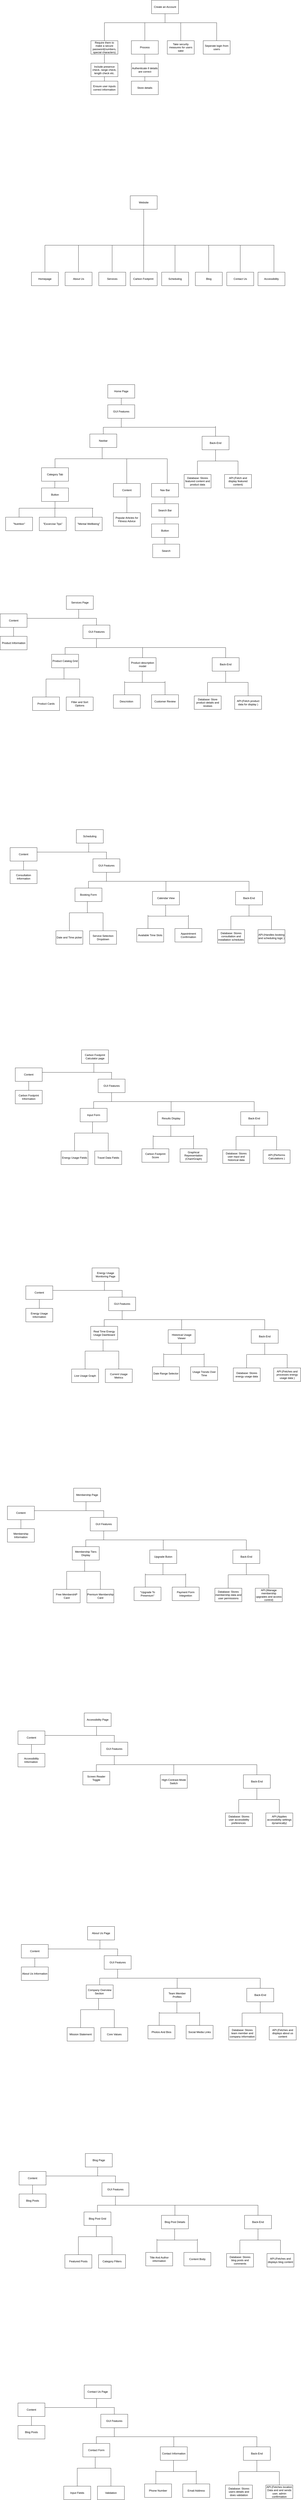 <mxfile version="26.0.16">
  <diagram name="Page-1" id="mN7NDlXq0wQ3veU8LwHF">
    <mxGraphModel dx="1908" dy="3210" grid="1" gridSize="10" guides="1" tooltips="1" connect="1" arrows="1" fold="1" page="1" pageScale="1" pageWidth="1390" pageHeight="980" math="0" shadow="0">
      <root>
        <mxCell id="0" />
        <mxCell id="1" parent="0" />
        <mxCell id="Q05lDvQQ7-CmcgwzlYSV-1" value="Create an Account" style="rounded=0;whiteSpace=wrap;html=1;" parent="1" vertex="1">
          <mxGeometry x="690" y="-1650" width="120" height="60" as="geometry" />
        </mxCell>
        <mxCell id="Q05lDvQQ7-CmcgwzlYSV-2" value="Store details" style="rounded=0;whiteSpace=wrap;html=1;" parent="1" vertex="1">
          <mxGeometry x="600" y="-1290" width="120" height="60" as="geometry" />
        </mxCell>
        <mxCell id="Q05lDvQQ7-CmcgwzlYSV-3" value="Take security measures for users sake" style="rounded=0;whiteSpace=wrap;html=1;" parent="1" vertex="1">
          <mxGeometry x="760" y="-1470" width="120" height="60" as="geometry" />
        </mxCell>
        <mxCell id="Q05lDvQQ7-CmcgwzlYSV-4" value="Seperate login from users" style="rounded=0;whiteSpace=wrap;html=1;" parent="1" vertex="1">
          <mxGeometry x="920" y="-1470" width="120" height="60" as="geometry" />
        </mxCell>
        <mxCell id="Q05lDvQQ7-CmcgwzlYSV-5" value="Require them to make a secure password(numbers,&lt;div&gt;special characters)&lt;/div&gt;" style="rounded=0;whiteSpace=wrap;html=1;" parent="1" vertex="1">
          <mxGeometry x="420" y="-1470" width="120" height="60" as="geometry" />
        </mxCell>
        <mxCell id="Q05lDvQQ7-CmcgwzlYSV-6" value="Include presence check, range check, length check etc." style="rounded=0;whiteSpace=wrap;html=1;" parent="1" vertex="1">
          <mxGeometry x="420" y="-1370" width="120" height="60" as="geometry" />
        </mxCell>
        <mxCell id="Q05lDvQQ7-CmcgwzlYSV-7" value="Ensure user inputs correct information" style="rounded=0;whiteSpace=wrap;html=1;" parent="1" vertex="1">
          <mxGeometry x="420" y="-1290" width="120" height="60" as="geometry" />
        </mxCell>
        <mxCell id="Q05lDvQQ7-CmcgwzlYSV-8" value="Authenticate if details are correct" style="rounded=0;whiteSpace=wrap;html=1;" parent="1" vertex="1">
          <mxGeometry x="600" y="-1370" width="120" height="60" as="geometry" />
        </mxCell>
        <mxCell id="Q05lDvQQ7-CmcgwzlYSV-9" value="Process" style="rounded=0;whiteSpace=wrap;html=1;" parent="1" vertex="1">
          <mxGeometry x="600" y="-1470" width="120" height="60" as="geometry" />
        </mxCell>
        <mxCell id="Q05lDvQQ7-CmcgwzlYSV-10" value="" style="endArrow=none;html=1;rounded=0;exitX=0.5;exitY=0;exitDx=0;exitDy=0;" parent="1" source="Q05lDvQQ7-CmcgwzlYSV-8" edge="1">
          <mxGeometry width="50" height="50" relative="1" as="geometry">
            <mxPoint x="610" y="-1360" as="sourcePoint" />
            <mxPoint x="660" y="-1410" as="targetPoint" />
          </mxGeometry>
        </mxCell>
        <mxCell id="Q05lDvQQ7-CmcgwzlYSV-11" value="" style="endArrow=none;html=1;rounded=0;exitX=0.5;exitY=0;exitDx=0;exitDy=0;" parent="1" source="Q05lDvQQ7-CmcgwzlYSV-2" edge="1">
          <mxGeometry width="50" height="50" relative="1" as="geometry">
            <mxPoint x="610" y="-1260" as="sourcePoint" />
            <mxPoint x="660" y="-1310" as="targetPoint" />
          </mxGeometry>
        </mxCell>
        <mxCell id="Q05lDvQQ7-CmcgwzlYSV-12" value="" style="endArrow=none;html=1;rounded=0;exitX=0.5;exitY=0;exitDx=0;exitDy=0;" parent="1" source="Q05lDvQQ7-CmcgwzlYSV-6" edge="1">
          <mxGeometry width="50" height="50" relative="1" as="geometry">
            <mxPoint x="430" y="-1360" as="sourcePoint" />
            <mxPoint x="480" y="-1410" as="targetPoint" />
          </mxGeometry>
        </mxCell>
        <mxCell id="Q05lDvQQ7-CmcgwzlYSV-13" value="" style="endArrow=none;html=1;rounded=0;exitX=0.5;exitY=0;exitDx=0;exitDy=0;" parent="1" source="Q05lDvQQ7-CmcgwzlYSV-7" edge="1">
          <mxGeometry width="50" height="50" relative="1" as="geometry">
            <mxPoint x="430" y="-1260" as="sourcePoint" />
            <mxPoint x="480" y="-1310" as="targetPoint" />
          </mxGeometry>
        </mxCell>
        <mxCell id="Q05lDvQQ7-CmcgwzlYSV-14" value="" style="endArrow=none;html=1;rounded=0;" parent="1" edge="1">
          <mxGeometry width="50" height="50" relative="1" as="geometry">
            <mxPoint x="750" y="-1550" as="sourcePoint" />
            <mxPoint x="750" y="-1590" as="targetPoint" />
          </mxGeometry>
        </mxCell>
        <mxCell id="Q05lDvQQ7-CmcgwzlYSV-15" value="" style="endArrow=none;html=1;rounded=0;" parent="1" edge="1">
          <mxGeometry width="50" height="50" relative="1" as="geometry">
            <mxPoint x="480" y="-1550" as="sourcePoint" />
            <mxPoint x="750" y="-1550" as="targetPoint" />
          </mxGeometry>
        </mxCell>
        <mxCell id="Q05lDvQQ7-CmcgwzlYSV-16" value="" style="endArrow=none;html=1;rounded=0;" parent="1" edge="1">
          <mxGeometry width="50" height="50" relative="1" as="geometry">
            <mxPoint x="750" y="-1550" as="sourcePoint" />
            <mxPoint x="980" y="-1550" as="targetPoint" />
          </mxGeometry>
        </mxCell>
        <mxCell id="Q05lDvQQ7-CmcgwzlYSV-17" value="" style="endArrow=none;html=1;rounded=0;exitX=0.5;exitY=0;exitDx=0;exitDy=0;" parent="1" source="Q05lDvQQ7-CmcgwzlYSV-5" edge="1">
          <mxGeometry width="50" height="50" relative="1" as="geometry">
            <mxPoint x="430" y="-1500" as="sourcePoint" />
            <mxPoint x="480" y="-1550" as="targetPoint" />
          </mxGeometry>
        </mxCell>
        <mxCell id="Q05lDvQQ7-CmcgwzlYSV-18" value="" style="endArrow=none;html=1;rounded=0;exitX=0.5;exitY=0;exitDx=0;exitDy=0;" parent="1" source="Q05lDvQQ7-CmcgwzlYSV-9" edge="1">
          <mxGeometry width="50" height="50" relative="1" as="geometry">
            <mxPoint x="610" y="-1500" as="sourcePoint" />
            <mxPoint x="660" y="-1550" as="targetPoint" />
          </mxGeometry>
        </mxCell>
        <mxCell id="Q05lDvQQ7-CmcgwzlYSV-19" value="" style="endArrow=none;html=1;rounded=0;exitX=0.5;exitY=0;exitDx=0;exitDy=0;" parent="1" source="Q05lDvQQ7-CmcgwzlYSV-3" edge="1">
          <mxGeometry width="50" height="50" relative="1" as="geometry">
            <mxPoint x="770" y="-1500" as="sourcePoint" />
            <mxPoint x="820" y="-1550" as="targetPoint" />
          </mxGeometry>
        </mxCell>
        <mxCell id="Q05lDvQQ7-CmcgwzlYSV-20" value="" style="endArrow=none;html=1;rounded=0;exitX=0.5;exitY=0;exitDx=0;exitDy=0;" parent="1" source="Q05lDvQQ7-CmcgwzlYSV-4" edge="1">
          <mxGeometry width="50" height="50" relative="1" as="geometry">
            <mxPoint x="930" y="-1500" as="sourcePoint" />
            <mxPoint x="980" y="-1550" as="targetPoint" />
          </mxGeometry>
        </mxCell>
        <mxCell id="Q05lDvQQ7-CmcgwzlYSV-100" value="GUI Features" style="rounded=0;whiteSpace=wrap;html=1;" parent="1" vertex="1">
          <mxGeometry x="495" y="150" width="120" height="60" as="geometry" />
        </mxCell>
        <mxCell id="Q05lDvQQ7-CmcgwzlYSV-101" value="Navbar" style="rounded=0;whiteSpace=wrap;html=1;" parent="1" vertex="1">
          <mxGeometry x="415" y="280" width="120" height="60" as="geometry" />
        </mxCell>
        <mxCell id="Q05lDvQQ7-CmcgwzlYSV-102" value="" style="endArrow=none;html=1;rounded=0;" parent="1" edge="1">
          <mxGeometry width="50" height="50" relative="1" as="geometry">
            <mxPoint x="555" y="245" as="sourcePoint" />
            <mxPoint x="555" y="245" as="targetPoint" />
          </mxGeometry>
        </mxCell>
        <mxCell id="Q05lDvQQ7-CmcgwzlYSV-103" value="" style="endArrow=none;html=1;rounded=0;exitX=0.5;exitY=0;exitDx=0;exitDy=0;" parent="1" source="Q05lDvQQ7-CmcgwzlYSV-101" edge="1">
          <mxGeometry width="50" height="50" relative="1" as="geometry">
            <mxPoint x="475" y="275" as="sourcePoint" />
            <mxPoint x="475" y="250" as="targetPoint" />
          </mxGeometry>
        </mxCell>
        <mxCell id="Q05lDvQQ7-CmcgwzlYSV-104" value="Content" style="rounded=0;whiteSpace=wrap;html=1;" parent="1" vertex="1">
          <mxGeometry x="520" y="500" width="120" height="60" as="geometry" />
        </mxCell>
        <mxCell id="Q05lDvQQ7-CmcgwzlYSV-105" value="Button" style="rounded=0;whiteSpace=wrap;html=1;" parent="1" vertex="1">
          <mxGeometry x="200" y="520" width="120" height="60" as="geometry" />
        </mxCell>
        <mxCell id="Q05lDvQQ7-CmcgwzlYSV-106" value="&quot;Nutrition&quot;" style="rounded=0;whiteSpace=wrap;html=1;" parent="1" vertex="1">
          <mxGeometry x="40" y="650" width="120" height="60" as="geometry" />
        </mxCell>
        <mxCell id="Q05lDvQQ7-CmcgwzlYSV-107" value="&quot;Excercise Tips&quot;" style="rounded=0;whiteSpace=wrap;html=1;" parent="1" vertex="1">
          <mxGeometry x="190" y="650" width="120" height="60" as="geometry" />
        </mxCell>
        <mxCell id="Q05lDvQQ7-CmcgwzlYSV-108" value="&quot;Mental Wellbeing&quot;" style="rounded=0;whiteSpace=wrap;html=1;" parent="1" vertex="1">
          <mxGeometry x="350" y="650" width="120" height="60" as="geometry" />
        </mxCell>
        <mxCell id="Q05lDvQQ7-CmcgwzlYSV-109" value="" style="endArrow=none;html=1;rounded=0;" parent="1" edge="1">
          <mxGeometry width="50" height="50" relative="1" as="geometry">
            <mxPoint x="260" y="610" as="sourcePoint" />
            <mxPoint x="260" y="580" as="targetPoint" />
          </mxGeometry>
        </mxCell>
        <mxCell id="Q05lDvQQ7-CmcgwzlYSV-110" value="" style="endArrow=none;html=1;rounded=0;" parent="1" edge="1">
          <mxGeometry width="50" height="50" relative="1" as="geometry">
            <mxPoint x="100" y="610" as="sourcePoint" />
            <mxPoint x="260" y="610" as="targetPoint" />
          </mxGeometry>
        </mxCell>
        <mxCell id="Q05lDvQQ7-CmcgwzlYSV-111" value="" style="endArrow=none;html=1;rounded=0;" parent="1" edge="1">
          <mxGeometry width="50" height="50" relative="1" as="geometry">
            <mxPoint x="260" y="610" as="sourcePoint" />
            <mxPoint x="430" y="610" as="targetPoint" />
          </mxGeometry>
        </mxCell>
        <mxCell id="Q05lDvQQ7-CmcgwzlYSV-112" value="" style="endArrow=none;html=1;rounded=0;exitX=0.5;exitY=0;exitDx=0;exitDy=0;" parent="1" source="Q05lDvQQ7-CmcgwzlYSV-106" edge="1">
          <mxGeometry width="50" height="50" relative="1" as="geometry">
            <mxPoint x="50" y="660" as="sourcePoint" />
            <mxPoint x="100" y="610" as="targetPoint" />
          </mxGeometry>
        </mxCell>
        <mxCell id="Q05lDvQQ7-CmcgwzlYSV-113" value="" style="endArrow=none;html=1;rounded=0;exitX=0.5;exitY=0;exitDx=0;exitDy=0;" parent="1" edge="1">
          <mxGeometry width="50" height="50" relative="1" as="geometry">
            <mxPoint x="259.5" y="650" as="sourcePoint" />
            <mxPoint x="259.5" y="610" as="targetPoint" />
          </mxGeometry>
        </mxCell>
        <mxCell id="Q05lDvQQ7-CmcgwzlYSV-114" value="" style="endArrow=none;html=1;rounded=0;exitX=0.5;exitY=0;exitDx=0;exitDy=0;" parent="1" edge="1">
          <mxGeometry width="50" height="50" relative="1" as="geometry">
            <mxPoint x="427" y="650" as="sourcePoint" />
            <mxPoint x="427" y="610" as="targetPoint" />
          </mxGeometry>
        </mxCell>
        <mxCell id="Q05lDvQQ7-CmcgwzlYSV-115" value="Nav Bar" style="rounded=0;whiteSpace=wrap;html=1;" parent="1" vertex="1">
          <mxGeometry x="690" y="500" width="120" height="60" as="geometry" />
        </mxCell>
        <mxCell id="Q05lDvQQ7-CmcgwzlYSV-116" value="Popular Articles for Fitness Advice" style="rounded=0;whiteSpace=wrap;html=1;" parent="1" vertex="1">
          <mxGeometry x="520" y="630" width="120" height="60" as="geometry" />
        </mxCell>
        <mxCell id="Q05lDvQQ7-CmcgwzlYSV-117" value="" style="endArrow=none;html=1;rounded=0;exitX=0.5;exitY=0;exitDx=0;exitDy=0;" parent="1" source="Q05lDvQQ7-CmcgwzlYSV-116" edge="1">
          <mxGeometry width="50" height="50" relative="1" as="geometry">
            <mxPoint x="530" y="610" as="sourcePoint" />
            <mxPoint x="580" y="560" as="targetPoint" />
          </mxGeometry>
        </mxCell>
        <mxCell id="Q05lDvQQ7-CmcgwzlYSV-118" value="" style="endArrow=none;html=1;rounded=0;" parent="1" edge="1">
          <mxGeometry width="50" height="50" relative="1" as="geometry">
            <mxPoint x="260" y="390" as="sourcePoint" />
            <mxPoint x="760" y="390" as="targetPoint" />
          </mxGeometry>
        </mxCell>
        <mxCell id="Q05lDvQQ7-CmcgwzlYSV-119" value="" style="endArrow=none;html=1;rounded=0;" parent="1" edge="1">
          <mxGeometry width="50" height="50" relative="1" as="geometry">
            <mxPoint x="260" y="430" as="sourcePoint" />
            <mxPoint x="260" y="390" as="targetPoint" />
          </mxGeometry>
        </mxCell>
        <mxCell id="Q05lDvQQ7-CmcgwzlYSV-120" value="" style="endArrow=none;html=1;rounded=0;exitX=0.5;exitY=0;exitDx=0;exitDy=0;" parent="1" edge="1">
          <mxGeometry width="50" height="50" relative="1" as="geometry">
            <mxPoint x="579.5" y="500" as="sourcePoint" />
            <mxPoint x="579.5" y="390" as="targetPoint" />
          </mxGeometry>
        </mxCell>
        <mxCell id="Q05lDvQQ7-CmcgwzlYSV-121" value="" style="endArrow=none;html=1;rounded=0;exitX=0.5;exitY=0;exitDx=0;exitDy=0;" parent="1" edge="1">
          <mxGeometry width="50" height="50" relative="1" as="geometry">
            <mxPoint x="760" y="500" as="sourcePoint" />
            <mxPoint x="760" y="390" as="targetPoint" />
          </mxGeometry>
        </mxCell>
        <mxCell id="Q05lDvQQ7-CmcgwzlYSV-122" value="Home Page" style="rounded=0;whiteSpace=wrap;html=1;" parent="1" vertex="1">
          <mxGeometry x="495" y="60" width="120" height="60" as="geometry" />
        </mxCell>
        <mxCell id="Q05lDvQQ7-CmcgwzlYSV-123" value="" style="endArrow=none;html=1;rounded=0;exitX=0.5;exitY=0;exitDx=0;exitDy=0;" parent="1" source="Q05lDvQQ7-CmcgwzlYSV-100" edge="1">
          <mxGeometry width="50" height="50" relative="1" as="geometry">
            <mxPoint x="505" y="170" as="sourcePoint" />
            <mxPoint x="555" y="120" as="targetPoint" />
          </mxGeometry>
        </mxCell>
        <mxCell id="Q05lDvQQ7-CmcgwzlYSV-124" value="" style="endArrow=none;html=1;rounded=0;" parent="1" edge="1">
          <mxGeometry width="50" height="50" relative="1" as="geometry">
            <mxPoint x="475" y="250" as="sourcePoint" />
            <mxPoint x="975" y="250" as="targetPoint" />
          </mxGeometry>
        </mxCell>
        <mxCell id="Q05lDvQQ7-CmcgwzlYSV-125" value="" style="endArrow=none;html=1;rounded=0;exitX=0.5;exitY=0;exitDx=0;exitDy=0;" parent="1" edge="1">
          <mxGeometry width="50" height="50" relative="1" as="geometry">
            <mxPoint x="975" y="290" as="sourcePoint" />
            <mxPoint x="975" y="245" as="targetPoint" />
          </mxGeometry>
        </mxCell>
        <mxCell id="Q05lDvQQ7-CmcgwzlYSV-126" value="" style="endArrow=none;html=1;rounded=0;" parent="1" edge="1">
          <mxGeometry width="50" height="50" relative="1" as="geometry">
            <mxPoint x="555" y="250" as="sourcePoint" />
            <mxPoint x="555" y="210" as="targetPoint" />
          </mxGeometry>
        </mxCell>
        <mxCell id="Q05lDvQQ7-CmcgwzlYSV-127" value="Back-End" style="rounded=0;whiteSpace=wrap;html=1;" parent="1" vertex="1">
          <mxGeometry x="915" y="290" width="120" height="60" as="geometry" />
        </mxCell>
        <mxCell id="Q05lDvQQ7-CmcgwzlYSV-128" value="Database: Stores featured content and product data" style="rounded=0;whiteSpace=wrap;html=1;" parent="1" vertex="1">
          <mxGeometry x="835" y="460" width="120" height="60" as="geometry" />
        </mxCell>
        <mxCell id="Q05lDvQQ7-CmcgwzlYSV-129" value="API:(Fetch and display featured content)" style="rounded=0;whiteSpace=wrap;html=1;" parent="1" vertex="1">
          <mxGeometry x="1015" y="460" width="120" height="60" as="geometry" />
        </mxCell>
        <mxCell id="Q05lDvQQ7-CmcgwzlYSV-130" value="" style="endArrow=none;html=1;rounded=0;" parent="1" edge="1">
          <mxGeometry width="50" height="50" relative="1" as="geometry">
            <mxPoint x="975" y="400" as="sourcePoint" />
            <mxPoint x="975" y="350" as="targetPoint" />
          </mxGeometry>
        </mxCell>
        <mxCell id="Q05lDvQQ7-CmcgwzlYSV-131" value="" style="endArrow=none;html=1;rounded=0;" parent="1" edge="1">
          <mxGeometry width="50" height="50" relative="1" as="geometry">
            <mxPoint x="895" y="400" as="sourcePoint" />
            <mxPoint x="975" y="400" as="targetPoint" />
          </mxGeometry>
        </mxCell>
        <mxCell id="Q05lDvQQ7-CmcgwzlYSV-132" value="" style="endArrow=none;html=1;rounded=0;" parent="1" edge="1">
          <mxGeometry width="50" height="50" relative="1" as="geometry">
            <mxPoint x="975" y="400" as="sourcePoint" />
            <mxPoint x="1075" y="400" as="targetPoint" />
          </mxGeometry>
        </mxCell>
        <mxCell id="Q05lDvQQ7-CmcgwzlYSV-133" value="" style="endArrow=none;html=1;rounded=0;entryX=0.5;entryY=0;entryDx=0;entryDy=0;" parent="1" target="Q05lDvQQ7-CmcgwzlYSV-129" edge="1">
          <mxGeometry width="50" height="50" relative="1" as="geometry">
            <mxPoint x="1075" y="400" as="sourcePoint" />
            <mxPoint x="1125" y="350" as="targetPoint" />
          </mxGeometry>
        </mxCell>
        <mxCell id="Q05lDvQQ7-CmcgwzlYSV-134" value="" style="endArrow=none;html=1;rounded=0;entryX=0.5;entryY=0;entryDx=0;entryDy=0;" parent="1" edge="1">
          <mxGeometry width="50" height="50" relative="1" as="geometry">
            <mxPoint x="894.17" y="400" as="sourcePoint" />
            <mxPoint x="894.17" y="460" as="targetPoint" />
          </mxGeometry>
        </mxCell>
        <mxCell id="Q05lDvQQ7-CmcgwzlYSV-135" value="Search Bar" style="rounded=0;whiteSpace=wrap;html=1;" parent="1" vertex="1">
          <mxGeometry x="690" y="590" width="120" height="60" as="geometry" />
        </mxCell>
        <mxCell id="Q05lDvQQ7-CmcgwzlYSV-136" value="Button" style="rounded=0;whiteSpace=wrap;html=1;" parent="1" vertex="1">
          <mxGeometry x="690" y="680" width="120" height="60" as="geometry" />
        </mxCell>
        <mxCell id="Q05lDvQQ7-CmcgwzlYSV-137" value="" style="endArrow=none;html=1;rounded=0;" parent="1" edge="1">
          <mxGeometry width="50" height="50" relative="1" as="geometry">
            <mxPoint x="749.33" y="680" as="sourcePoint" />
            <mxPoint x="749.33" y="650" as="targetPoint" />
          </mxGeometry>
        </mxCell>
        <mxCell id="Q05lDvQQ7-CmcgwzlYSV-138" value="" style="endArrow=none;html=1;rounded=0;" parent="1" edge="1">
          <mxGeometry width="50" height="50" relative="1" as="geometry">
            <mxPoint x="749.33" y="590" as="sourcePoint" />
            <mxPoint x="749.33" y="560" as="targetPoint" />
          </mxGeometry>
        </mxCell>
        <mxCell id="Q05lDvQQ7-CmcgwzlYSV-139" value="Category Tab" style="rounded=0;whiteSpace=wrap;html=1;" parent="1" vertex="1">
          <mxGeometry x="200" y="430" width="120" height="60" as="geometry" />
        </mxCell>
        <mxCell id="Q05lDvQQ7-CmcgwzlYSV-140" value="" style="endArrow=none;html=1;rounded=0;" parent="1" edge="1">
          <mxGeometry width="50" height="50" relative="1" as="geometry">
            <mxPoint x="259" y="520" as="sourcePoint" />
            <mxPoint x="259.33" y="490" as="targetPoint" />
          </mxGeometry>
        </mxCell>
        <mxCell id="Q05lDvQQ7-CmcgwzlYSV-182" value="Website" style="rounded=0;whiteSpace=wrap;html=1;" parent="1" vertex="1">
          <mxGeometry x="595" y="-780" width="120" height="60" as="geometry" />
        </mxCell>
        <mxCell id="Q05lDvQQ7-CmcgwzlYSV-183" value="" style="endArrow=none;html=1;rounded=0;" parent="1" edge="1">
          <mxGeometry width="50" height="50" relative="1" as="geometry">
            <mxPoint x="655" y="-560" as="sourcePoint" />
            <mxPoint x="655" y="-720" as="targetPoint" />
          </mxGeometry>
        </mxCell>
        <mxCell id="Q05lDvQQ7-CmcgwzlYSV-184" value="" style="endArrow=none;html=1;rounded=0;" parent="1" edge="1">
          <mxGeometry width="50" height="50" relative="1" as="geometry">
            <mxPoint x="215" y="-560" as="sourcePoint" />
            <mxPoint x="1236.176" y="-560" as="targetPoint" />
          </mxGeometry>
        </mxCell>
        <mxCell id="Q05lDvQQ7-CmcgwzlYSV-185" value="" style="endArrow=none;html=1;rounded=0;" parent="1" edge="1">
          <mxGeometry width="50" height="50" relative="1" as="geometry">
            <mxPoint x="215" y="-440" as="sourcePoint" />
            <mxPoint x="215" y="-560" as="targetPoint" />
          </mxGeometry>
        </mxCell>
        <mxCell id="Q05lDvQQ7-CmcgwzlYSV-186" value="" style="endArrow=none;html=1;rounded=0;" parent="1" edge="1">
          <mxGeometry width="50" height="50" relative="1" as="geometry">
            <mxPoint x="364.41" y="-440" as="sourcePoint" />
            <mxPoint x="364.41" y="-560" as="targetPoint" />
          </mxGeometry>
        </mxCell>
        <mxCell id="Q05lDvQQ7-CmcgwzlYSV-187" value="" style="endArrow=none;html=1;rounded=0;" parent="1" edge="1">
          <mxGeometry width="50" height="50" relative="1" as="geometry">
            <mxPoint x="514.41" y="-440" as="sourcePoint" />
            <mxPoint x="514.41" y="-560" as="targetPoint" />
          </mxGeometry>
        </mxCell>
        <mxCell id="Q05lDvQQ7-CmcgwzlYSV-188" value="" style="endArrow=none;html=1;rounded=0;" parent="1" edge="1">
          <mxGeometry width="50" height="50" relative="1" as="geometry">
            <mxPoint x="654.8" y="-440" as="sourcePoint" />
            <mxPoint x="654.8" y="-560" as="targetPoint" />
          </mxGeometry>
        </mxCell>
        <mxCell id="Q05lDvQQ7-CmcgwzlYSV-189" value="" style="endArrow=none;html=1;rounded=0;" parent="1" edge="1">
          <mxGeometry width="50" height="50" relative="1" as="geometry">
            <mxPoint x="794.41" y="-440" as="sourcePoint" />
            <mxPoint x="794.41" y="-560" as="targetPoint" />
          </mxGeometry>
        </mxCell>
        <mxCell id="Q05lDvQQ7-CmcgwzlYSV-190" value="" style="endArrow=none;html=1;rounded=0;" parent="1" edge="1">
          <mxGeometry width="50" height="50" relative="1" as="geometry">
            <mxPoint x="944.41" y="-440" as="sourcePoint" />
            <mxPoint x="944.41" y="-560" as="targetPoint" />
          </mxGeometry>
        </mxCell>
        <mxCell id="Q05lDvQQ7-CmcgwzlYSV-191" value="" style="endArrow=none;html=1;rounded=0;" parent="1" edge="1">
          <mxGeometry width="50" height="50" relative="1" as="geometry">
            <mxPoint x="1085" y="-440" as="sourcePoint" />
            <mxPoint x="1085" y="-560" as="targetPoint" />
          </mxGeometry>
        </mxCell>
        <mxCell id="Q05lDvQQ7-CmcgwzlYSV-192" value="" style="endArrow=none;html=1;rounded=0;" parent="1" edge="1">
          <mxGeometry width="50" height="50" relative="1" as="geometry">
            <mxPoint x="1235" y="-440" as="sourcePoint" />
            <mxPoint x="1235" y="-560" as="targetPoint" />
          </mxGeometry>
        </mxCell>
        <mxCell id="Q05lDvQQ7-CmcgwzlYSV-193" value="Homepage" style="rounded=0;whiteSpace=wrap;html=1;" parent="1" vertex="1">
          <mxGeometry x="155" y="-440" width="120" height="60" as="geometry" />
        </mxCell>
        <mxCell id="Q05lDvQQ7-CmcgwzlYSV-194" value="About Us&lt;span style=&quot;caret-color: rgba(0, 0, 0, 0); color: rgba(0, 0, 0, 0); font-family: monospace; font-size: 0px; text-align: start; white-space: nowrap;&quot;&gt;%3CmxGraphModel%3E%3Croot%3E%3CmxCell%20id%3D%220%22%2F%3E%3CmxCell%20id%3D%221%22%20parent%3D%220%22%2F%3E%3CmxCell%20id%3D%222%22%20value%3D%22Homepage%22%20style%3D%22rounded%3D0%3BwhiteSpace%3Dwrap%3Bhtml%3D1%3B%22%20vertex%3D%221%22%20parent%3D%221%22%3E%3CmxGeometry%20x%3D%22500%22%20y%3D%2260%22%20width%3D%22120%22%20height%3D%2260%22%20as%3D%22geometry%22%2F%3E%3C%2FmxCell%3E%3C%2Froot%3E%3C%2FmxGraphModel%3E&lt;/span&gt;" style="rounded=0;whiteSpace=wrap;html=1;" parent="1" vertex="1">
          <mxGeometry x="305" y="-440" width="120" height="60" as="geometry" />
        </mxCell>
        <mxCell id="Q05lDvQQ7-CmcgwzlYSV-195" value="Services" style="rounded=0;whiteSpace=wrap;html=1;" parent="1" vertex="1">
          <mxGeometry x="455" y="-440" width="120" height="60" as="geometry" />
        </mxCell>
        <mxCell id="Q05lDvQQ7-CmcgwzlYSV-196" value="Carbon Footprint&amp;nbsp;" style="rounded=0;whiteSpace=wrap;html=1;" parent="1" vertex="1">
          <mxGeometry x="595" y="-440" width="120" height="60" as="geometry" />
        </mxCell>
        <mxCell id="Q05lDvQQ7-CmcgwzlYSV-197" value="Scheduling" style="rounded=0;whiteSpace=wrap;html=1;" parent="1" vertex="1">
          <mxGeometry x="735" y="-440" width="120" height="60" as="geometry" />
        </mxCell>
        <mxCell id="Q05lDvQQ7-CmcgwzlYSV-198" value="Blog" style="rounded=0;whiteSpace=wrap;html=1;" parent="1" vertex="1">
          <mxGeometry x="885" y="-440" width="120" height="60" as="geometry" />
        </mxCell>
        <mxCell id="Q05lDvQQ7-CmcgwzlYSV-199" value="Contact Us" style="rounded=0;whiteSpace=wrap;html=1;" parent="1" vertex="1">
          <mxGeometry x="1025" y="-440" width="120" height="60" as="geometry" />
        </mxCell>
        <mxCell id="Q05lDvQQ7-CmcgwzlYSV-200" value="Accessibility" style="rounded=0;whiteSpace=wrap;html=1;" parent="1" vertex="1">
          <mxGeometry x="1164" y="-440" width="120" height="60" as="geometry" />
        </mxCell>
        <mxCell id="Q05lDvQQ7-CmcgwzlYSV-203" value="Search" style="rounded=0;whiteSpace=wrap;html=1;" parent="1" vertex="1">
          <mxGeometry x="695" y="770" width="120" height="60" as="geometry" />
        </mxCell>
        <mxCell id="Q05lDvQQ7-CmcgwzlYSV-204" value="" style="endArrow=none;html=1;rounded=0;" parent="1" edge="1">
          <mxGeometry width="50" height="50" relative="1" as="geometry">
            <mxPoint x="749.23" y="770" as="sourcePoint" />
            <mxPoint x="749.23" y="740" as="targetPoint" />
          </mxGeometry>
        </mxCell>
        <mxCell id="Q05lDvQQ7-CmcgwzlYSV-205" value="" style="endArrow=none;html=1;rounded=0;" parent="1" edge="1">
          <mxGeometry width="50" height="50" relative="1" as="geometry">
            <mxPoint x="470" y="390" as="sourcePoint" />
            <mxPoint x="470" y="340" as="targetPoint" />
          </mxGeometry>
        </mxCell>
        <mxCell id="Q05lDvQQ7-CmcgwzlYSV-207" value="Product Catalog Grid" style="rounded=0;whiteSpace=wrap;html=1;" parent="1" vertex="1">
          <mxGeometry x="245" y="1260" width="120" height="60" as="geometry" />
        </mxCell>
        <mxCell id="Q05lDvQQ7-CmcgwzlYSV-208" value="" style="endArrow=none;html=1;rounded=0;" parent="1" edge="1">
          <mxGeometry width="50" height="50" relative="1" as="geometry">
            <mxPoint x="385" y="1225" as="sourcePoint" />
            <mxPoint x="385" y="1225" as="targetPoint" />
          </mxGeometry>
        </mxCell>
        <mxCell id="Q05lDvQQ7-CmcgwzlYSV-209" value="" style="endArrow=none;html=1;rounded=0;exitX=0.5;exitY=0;exitDx=0;exitDy=0;" parent="1" source="Q05lDvQQ7-CmcgwzlYSV-207" edge="1">
          <mxGeometry width="50" height="50" relative="1" as="geometry">
            <mxPoint x="305" y="1255" as="sourcePoint" />
            <mxPoint x="305" y="1230" as="targetPoint" />
          </mxGeometry>
        </mxCell>
        <mxCell id="Q05lDvQQ7-CmcgwzlYSV-210" value="Filter and Sort Options" style="rounded=0;whiteSpace=wrap;html=1;" parent="1" vertex="1">
          <mxGeometry x="310" y="1450" width="120" height="60" as="geometry" />
        </mxCell>
        <mxCell id="Q05lDvQQ7-CmcgwzlYSV-224" value="" style="endArrow=none;html=1;rounded=0;" parent="1" edge="1">
          <mxGeometry width="50" height="50" relative="1" as="geometry">
            <mxPoint x="220" y="1370" as="sourcePoint" />
            <mxPoint x="370" y="1370" as="targetPoint" />
          </mxGeometry>
        </mxCell>
        <mxCell id="Q05lDvQQ7-CmcgwzlYSV-225" value="" style="endArrow=none;html=1;rounded=0;exitX=0.5;exitY=0;exitDx=0;exitDy=0;" parent="1" source="Q05lDvQQ7-CmcgwzlYSV-245" edge="1">
          <mxGeometry width="50" height="50" relative="1" as="geometry">
            <mxPoint x="220" y="1410" as="sourcePoint" />
            <mxPoint x="220" y="1370" as="targetPoint" />
          </mxGeometry>
        </mxCell>
        <mxCell id="Q05lDvQQ7-CmcgwzlYSV-230" value="" style="endArrow=none;html=1;rounded=0;" parent="1" edge="1">
          <mxGeometry width="50" height="50" relative="1" as="geometry">
            <mxPoint x="305" y="1230" as="sourcePoint" />
            <mxPoint x="1020" y="1230" as="targetPoint" />
          </mxGeometry>
        </mxCell>
        <mxCell id="Q05lDvQQ7-CmcgwzlYSV-231" value="" style="endArrow=none;html=1;rounded=0;exitX=0.5;exitY=0;exitDx=0;exitDy=0;" parent="1" edge="1">
          <mxGeometry width="50" height="50" relative="1" as="geometry">
            <mxPoint x="1020" y="1275" as="sourcePoint" />
            <mxPoint x="1020" y="1230" as="targetPoint" />
          </mxGeometry>
        </mxCell>
        <mxCell id="Q05lDvQQ7-CmcgwzlYSV-233" value="Back-End" style="rounded=0;whiteSpace=wrap;html=1;" parent="1" vertex="1">
          <mxGeometry x="960" y="1275" width="120" height="60" as="geometry" />
        </mxCell>
        <mxCell id="Q05lDvQQ7-CmcgwzlYSV-234" value="Database: Store product details and reviews" style="rounded=0;whiteSpace=wrap;html=1;" parent="1" vertex="1">
          <mxGeometry x="880" y="1445" width="120" height="60" as="geometry" />
        </mxCell>
        <mxCell id="Q05lDvQQ7-CmcgwzlYSV-235" value="API:(Fetch product data for display )" style="rounded=0;whiteSpace=wrap;html=1;" parent="1" vertex="1">
          <mxGeometry x="1060" y="1445" width="120" height="60" as="geometry" />
        </mxCell>
        <mxCell id="Q05lDvQQ7-CmcgwzlYSV-236" value="" style="endArrow=none;html=1;rounded=0;" parent="1" edge="1">
          <mxGeometry width="50" height="50" relative="1" as="geometry">
            <mxPoint x="1020" y="1385" as="sourcePoint" />
            <mxPoint x="1020" y="1335" as="targetPoint" />
          </mxGeometry>
        </mxCell>
        <mxCell id="Q05lDvQQ7-CmcgwzlYSV-237" value="" style="endArrow=none;html=1;rounded=0;" parent="1" edge="1">
          <mxGeometry width="50" height="50" relative="1" as="geometry">
            <mxPoint x="940" y="1385" as="sourcePoint" />
            <mxPoint x="1020" y="1385" as="targetPoint" />
          </mxGeometry>
        </mxCell>
        <mxCell id="Q05lDvQQ7-CmcgwzlYSV-238" value="" style="endArrow=none;html=1;rounded=0;" parent="1" edge="1">
          <mxGeometry width="50" height="50" relative="1" as="geometry">
            <mxPoint x="1020" y="1385" as="sourcePoint" />
            <mxPoint x="1120" y="1385" as="targetPoint" />
          </mxGeometry>
        </mxCell>
        <mxCell id="Q05lDvQQ7-CmcgwzlYSV-239" value="" style="endArrow=none;html=1;rounded=0;entryX=0.5;entryY=0;entryDx=0;entryDy=0;" parent="1" target="Q05lDvQQ7-CmcgwzlYSV-235" edge="1">
          <mxGeometry width="50" height="50" relative="1" as="geometry">
            <mxPoint x="1120" y="1385" as="sourcePoint" />
            <mxPoint x="1170" y="1335" as="targetPoint" />
          </mxGeometry>
        </mxCell>
        <mxCell id="Q05lDvQQ7-CmcgwzlYSV-240" value="" style="endArrow=none;html=1;rounded=0;entryX=0.5;entryY=0;entryDx=0;entryDy=0;" parent="1" edge="1">
          <mxGeometry width="50" height="50" relative="1" as="geometry">
            <mxPoint x="939.17" y="1385" as="sourcePoint" />
            <mxPoint x="939.17" y="1445" as="targetPoint" />
          </mxGeometry>
        </mxCell>
        <mxCell id="Q05lDvQQ7-CmcgwzlYSV-245" value="Product Cards" style="rounded=0;whiteSpace=wrap;html=1;" parent="1" vertex="1">
          <mxGeometry x="160" y="1450" width="120" height="60" as="geometry" />
        </mxCell>
        <mxCell id="Q05lDvQQ7-CmcgwzlYSV-249" value="" style="endArrow=none;html=1;rounded=0;" parent="1" edge="1">
          <mxGeometry width="50" height="50" relative="1" as="geometry">
            <mxPoint x="300" y="1370" as="sourcePoint" />
            <mxPoint x="300" y="1320" as="targetPoint" />
          </mxGeometry>
        </mxCell>
        <mxCell id="Q05lDvQQ7-CmcgwzlYSV-252" value="" style="endArrow=none;html=1;rounded=0;" parent="1" edge="1">
          <mxGeometry width="50" height="50" relative="1" as="geometry">
            <mxPoint x="370" y="1450" as="sourcePoint" />
            <mxPoint x="370" y="1370" as="targetPoint" />
          </mxGeometry>
        </mxCell>
        <mxCell id="Q05lDvQQ7-CmcgwzlYSV-253" value="Product description model" style="rounded=0;whiteSpace=wrap;html=1;" parent="1" vertex="1">
          <mxGeometry x="590" y="1275" width="120" height="60" as="geometry" />
        </mxCell>
        <mxCell id="Q05lDvQQ7-CmcgwzlYSV-254" value="Descriotion&amp;nbsp;" style="rounded=0;whiteSpace=wrap;html=1;" parent="1" vertex="1">
          <mxGeometry x="520" y="1440" width="120" height="60" as="geometry" />
        </mxCell>
        <mxCell id="Q05lDvQQ7-CmcgwzlYSV-255" value="Customer Review" style="rounded=0;whiteSpace=wrap;html=1;" parent="1" vertex="1">
          <mxGeometry x="690" y="1440" width="120" height="60" as="geometry" />
        </mxCell>
        <mxCell id="Q05lDvQQ7-CmcgwzlYSV-256" value="" style="endArrow=none;html=1;rounded=0;" parent="1" edge="1">
          <mxGeometry width="50" height="50" relative="1" as="geometry">
            <mxPoint x="648.75" y="1385" as="sourcePoint" />
            <mxPoint x="648.75" y="1335" as="targetPoint" />
          </mxGeometry>
        </mxCell>
        <mxCell id="Q05lDvQQ7-CmcgwzlYSV-257" value="" style="endArrow=none;html=1;rounded=0;" parent="1" edge="1">
          <mxGeometry width="50" height="50" relative="1" as="geometry">
            <mxPoint x="570" y="1385" as="sourcePoint" />
            <mxPoint x="650" y="1385" as="targetPoint" />
          </mxGeometry>
        </mxCell>
        <mxCell id="Q05lDvQQ7-CmcgwzlYSV-258" value="" style="endArrow=none;html=1;rounded=0;" parent="1" edge="1">
          <mxGeometry width="50" height="50" relative="1" as="geometry">
            <mxPoint x="650" y="1385" as="sourcePoint" />
            <mxPoint x="750" y="1385" as="targetPoint" />
          </mxGeometry>
        </mxCell>
        <mxCell id="Q05lDvQQ7-CmcgwzlYSV-259" value="" style="endArrow=none;html=1;rounded=0;entryX=0.5;entryY=0;entryDx=0;entryDy=0;" parent="1" edge="1">
          <mxGeometry width="50" height="50" relative="1" as="geometry">
            <mxPoint x="570.0" y="1380" as="sourcePoint" />
            <mxPoint x="570.0" y="1440" as="targetPoint" />
          </mxGeometry>
        </mxCell>
        <mxCell id="Q05lDvQQ7-CmcgwzlYSV-260" value="" style="endArrow=none;html=1;rounded=0;entryX=0.5;entryY=0;entryDx=0;entryDy=0;" parent="1" edge="1">
          <mxGeometry width="50" height="50" relative="1" as="geometry">
            <mxPoint x="750" y="1380" as="sourcePoint" />
            <mxPoint x="750" y="1440" as="targetPoint" />
          </mxGeometry>
        </mxCell>
        <mxCell id="Q05lDvQQ7-CmcgwzlYSV-261" value="" style="endArrow=none;html=1;rounded=0;exitX=0.5;exitY=0;exitDx=0;exitDy=0;" parent="1" source="Q05lDvQQ7-CmcgwzlYSV-253" edge="1">
          <mxGeometry width="50" height="50" relative="1" as="geometry">
            <mxPoint x="600" y="1280" as="sourcePoint" />
            <mxPoint x="650" y="1230" as="targetPoint" />
          </mxGeometry>
        </mxCell>
        <mxCell id="Q05lDvQQ7-CmcgwzlYSV-262" value="GUI Features" style="rounded=0;whiteSpace=wrap;html=1;" parent="1" vertex="1">
          <mxGeometry x="429" y="2170" width="120" height="60" as="geometry" />
        </mxCell>
        <mxCell id="Q05lDvQQ7-CmcgwzlYSV-263" value="Booking Form" style="rounded=0;whiteSpace=wrap;html=1;" parent="1" vertex="1">
          <mxGeometry x="349" y="2300" width="120" height="60" as="geometry" />
        </mxCell>
        <mxCell id="Q05lDvQQ7-CmcgwzlYSV-264" value="" style="endArrow=none;html=1;rounded=0;" parent="1" edge="1">
          <mxGeometry width="50" height="50" relative="1" as="geometry">
            <mxPoint x="489" y="2265" as="sourcePoint" />
            <mxPoint x="489" y="2265" as="targetPoint" />
          </mxGeometry>
        </mxCell>
        <mxCell id="Q05lDvQQ7-CmcgwzlYSV-265" value="" style="endArrow=none;html=1;rounded=0;exitX=0.5;exitY=0;exitDx=0;exitDy=0;" parent="1" source="Q05lDvQQ7-CmcgwzlYSV-263" edge="1">
          <mxGeometry width="50" height="50" relative="1" as="geometry">
            <mxPoint x="409" y="2295" as="sourcePoint" />
            <mxPoint x="409" y="2270" as="targetPoint" />
          </mxGeometry>
        </mxCell>
        <mxCell id="Q05lDvQQ7-CmcgwzlYSV-266" value="Service Selection Dropdown" style="rounded=0;whiteSpace=wrap;html=1;" parent="1" vertex="1">
          <mxGeometry x="414" y="2490" width="120" height="60" as="geometry" />
        </mxCell>
        <mxCell id="Q05lDvQQ7-CmcgwzlYSV-267" value="" style="endArrow=none;html=1;rounded=0;" parent="1" edge="1">
          <mxGeometry width="50" height="50" relative="1" as="geometry">
            <mxPoint x="324" y="2410" as="sourcePoint" />
            <mxPoint x="474" y="2410" as="targetPoint" />
          </mxGeometry>
        </mxCell>
        <mxCell id="Q05lDvQQ7-CmcgwzlYSV-268" value="" style="endArrow=none;html=1;rounded=0;exitX=0.5;exitY=0;exitDx=0;exitDy=0;" parent="1" source="Q05lDvQQ7-CmcgwzlYSV-282" edge="1">
          <mxGeometry width="50" height="50" relative="1" as="geometry">
            <mxPoint x="324" y="2450" as="sourcePoint" />
            <mxPoint x="324" y="2410" as="targetPoint" />
          </mxGeometry>
        </mxCell>
        <mxCell id="Q05lDvQQ7-CmcgwzlYSV-269" value="Scheduling" style="rounded=0;whiteSpace=wrap;html=1;" parent="1" vertex="1">
          <mxGeometry x="355" y="2040" width="120" height="60" as="geometry" />
        </mxCell>
        <mxCell id="Q05lDvQQ7-CmcgwzlYSV-270" value="" style="endArrow=none;html=1;rounded=0;exitX=0.5;exitY=0;exitDx=0;exitDy=0;" parent="1" source="Q05lDvQQ7-CmcgwzlYSV-262" edge="1">
          <mxGeometry width="50" height="50" relative="1" as="geometry">
            <mxPoint x="425" y="2200" as="sourcePoint" />
            <mxPoint x="489" y="2140" as="targetPoint" />
          </mxGeometry>
        </mxCell>
        <mxCell id="Q05lDvQQ7-CmcgwzlYSV-271" value="" style="endArrow=none;html=1;rounded=0;" parent="1" edge="1">
          <mxGeometry width="50" height="50" relative="1" as="geometry">
            <mxPoint x="409" y="2270" as="sourcePoint" />
            <mxPoint x="1124" y="2270" as="targetPoint" />
          </mxGeometry>
        </mxCell>
        <mxCell id="Q05lDvQQ7-CmcgwzlYSV-272" value="" style="endArrow=none;html=1;rounded=0;exitX=0.5;exitY=0;exitDx=0;exitDy=0;" parent="1" edge="1">
          <mxGeometry width="50" height="50" relative="1" as="geometry">
            <mxPoint x="1124" y="2315" as="sourcePoint" />
            <mxPoint x="1124" y="2270" as="targetPoint" />
          </mxGeometry>
        </mxCell>
        <mxCell id="Q05lDvQQ7-CmcgwzlYSV-273" value="" style="endArrow=none;html=1;rounded=0;" parent="1" edge="1">
          <mxGeometry width="50" height="50" relative="1" as="geometry">
            <mxPoint x="489" y="2270" as="sourcePoint" />
            <mxPoint x="489" y="2230" as="targetPoint" />
          </mxGeometry>
        </mxCell>
        <mxCell id="Q05lDvQQ7-CmcgwzlYSV-274" value="Back-End" style="rounded=0;whiteSpace=wrap;html=1;" parent="1" vertex="1">
          <mxGeometry x="1064" y="2315" width="120" height="60" as="geometry" />
        </mxCell>
        <mxCell id="Q05lDvQQ7-CmcgwzlYSV-275" value="Database: Stores consultation and installation schedules" style="rounded=0;whiteSpace=wrap;html=1;" parent="1" vertex="1">
          <mxGeometry x="984" y="2485" width="120" height="60" as="geometry" />
        </mxCell>
        <mxCell id="Q05lDvQQ7-CmcgwzlYSV-276" value="API:(Handles booking and scheduling logic )" style="rounded=0;whiteSpace=wrap;html=1;" parent="1" vertex="1">
          <mxGeometry x="1164" y="2485" width="120" height="60" as="geometry" />
        </mxCell>
        <mxCell id="Q05lDvQQ7-CmcgwzlYSV-277" value="" style="endArrow=none;html=1;rounded=0;" parent="1" edge="1">
          <mxGeometry width="50" height="50" relative="1" as="geometry">
            <mxPoint x="1124" y="2425" as="sourcePoint" />
            <mxPoint x="1124" y="2375" as="targetPoint" />
          </mxGeometry>
        </mxCell>
        <mxCell id="Q05lDvQQ7-CmcgwzlYSV-278" value="" style="endArrow=none;html=1;rounded=0;" parent="1" edge="1">
          <mxGeometry width="50" height="50" relative="1" as="geometry">
            <mxPoint x="1044" y="2425" as="sourcePoint" />
            <mxPoint x="1124" y="2425" as="targetPoint" />
          </mxGeometry>
        </mxCell>
        <mxCell id="Q05lDvQQ7-CmcgwzlYSV-279" value="" style="endArrow=none;html=1;rounded=0;" parent="1" edge="1">
          <mxGeometry width="50" height="50" relative="1" as="geometry">
            <mxPoint x="1124" y="2425" as="sourcePoint" />
            <mxPoint x="1224" y="2425" as="targetPoint" />
          </mxGeometry>
        </mxCell>
        <mxCell id="Q05lDvQQ7-CmcgwzlYSV-280" value="" style="endArrow=none;html=1;rounded=0;entryX=0.5;entryY=0;entryDx=0;entryDy=0;" parent="1" target="Q05lDvQQ7-CmcgwzlYSV-276" edge="1">
          <mxGeometry width="50" height="50" relative="1" as="geometry">
            <mxPoint x="1224" y="2425" as="sourcePoint" />
            <mxPoint x="1274" y="2375" as="targetPoint" />
          </mxGeometry>
        </mxCell>
        <mxCell id="Q05lDvQQ7-CmcgwzlYSV-281" value="" style="endArrow=none;html=1;rounded=0;entryX=0.5;entryY=0;entryDx=0;entryDy=0;" parent="1" edge="1">
          <mxGeometry width="50" height="50" relative="1" as="geometry">
            <mxPoint x="1043.17" y="2425" as="sourcePoint" />
            <mxPoint x="1043.17" y="2485" as="targetPoint" />
          </mxGeometry>
        </mxCell>
        <mxCell id="Q05lDvQQ7-CmcgwzlYSV-282" value="Date and Time picker" style="rounded=0;whiteSpace=wrap;html=1;" parent="1" vertex="1">
          <mxGeometry x="264" y="2490" width="120" height="60" as="geometry" />
        </mxCell>
        <mxCell id="Q05lDvQQ7-CmcgwzlYSV-283" value="" style="endArrow=none;html=1;rounded=0;" parent="1" edge="1">
          <mxGeometry width="50" height="50" relative="1" as="geometry">
            <mxPoint x="404" y="2410" as="sourcePoint" />
            <mxPoint x="404" y="2360" as="targetPoint" />
          </mxGeometry>
        </mxCell>
        <mxCell id="Q05lDvQQ7-CmcgwzlYSV-284" value="" style="endArrow=none;html=1;rounded=0;" parent="1" edge="1">
          <mxGeometry width="50" height="50" relative="1" as="geometry">
            <mxPoint x="474" y="2490" as="sourcePoint" />
            <mxPoint x="474" y="2410" as="targetPoint" />
          </mxGeometry>
        </mxCell>
        <mxCell id="Q05lDvQQ7-CmcgwzlYSV-285" value="Calendar View" style="rounded=0;whiteSpace=wrap;html=1;" parent="1" vertex="1">
          <mxGeometry x="694" y="2315" width="120" height="60" as="geometry" />
        </mxCell>
        <mxCell id="Q05lDvQQ7-CmcgwzlYSV-286" value="Available Time Slots" style="rounded=0;whiteSpace=wrap;html=1;" parent="1" vertex="1">
          <mxGeometry x="624" y="2480" width="120" height="60" as="geometry" />
        </mxCell>
        <mxCell id="Q05lDvQQ7-CmcgwzlYSV-287" value="Appointment Confirmation" style="rounded=0;whiteSpace=wrap;html=1;" parent="1" vertex="1">
          <mxGeometry x="794" y="2480" width="120" height="60" as="geometry" />
        </mxCell>
        <mxCell id="Q05lDvQQ7-CmcgwzlYSV-288" value="" style="endArrow=none;html=1;rounded=0;" parent="1" edge="1">
          <mxGeometry width="50" height="50" relative="1" as="geometry">
            <mxPoint x="752.75" y="2425" as="sourcePoint" />
            <mxPoint x="752.75" y="2375" as="targetPoint" />
          </mxGeometry>
        </mxCell>
        <mxCell id="Q05lDvQQ7-CmcgwzlYSV-289" value="" style="endArrow=none;html=1;rounded=0;" parent="1" edge="1">
          <mxGeometry width="50" height="50" relative="1" as="geometry">
            <mxPoint x="674" y="2425" as="sourcePoint" />
            <mxPoint x="754" y="2425" as="targetPoint" />
          </mxGeometry>
        </mxCell>
        <mxCell id="Q05lDvQQ7-CmcgwzlYSV-290" value="" style="endArrow=none;html=1;rounded=0;" parent="1" edge="1">
          <mxGeometry width="50" height="50" relative="1" as="geometry">
            <mxPoint x="754" y="2425" as="sourcePoint" />
            <mxPoint x="854" y="2425" as="targetPoint" />
          </mxGeometry>
        </mxCell>
        <mxCell id="Q05lDvQQ7-CmcgwzlYSV-291" value="" style="endArrow=none;html=1;rounded=0;entryX=0.5;entryY=0;entryDx=0;entryDy=0;" parent="1" edge="1">
          <mxGeometry width="50" height="50" relative="1" as="geometry">
            <mxPoint x="674.0" y="2420" as="sourcePoint" />
            <mxPoint x="674.0" y="2480" as="targetPoint" />
          </mxGeometry>
        </mxCell>
        <mxCell id="Q05lDvQQ7-CmcgwzlYSV-292" value="" style="endArrow=none;html=1;rounded=0;entryX=0.5;entryY=0;entryDx=0;entryDy=0;" parent="1" edge="1">
          <mxGeometry width="50" height="50" relative="1" as="geometry">
            <mxPoint x="854" y="2420" as="sourcePoint" />
            <mxPoint x="854" y="2480" as="targetPoint" />
          </mxGeometry>
        </mxCell>
        <mxCell id="Q05lDvQQ7-CmcgwzlYSV-293" value="" style="endArrow=none;html=1;rounded=0;exitX=0.5;exitY=0;exitDx=0;exitDy=0;" parent="1" source="Q05lDvQQ7-CmcgwzlYSV-285" edge="1">
          <mxGeometry width="50" height="50" relative="1" as="geometry">
            <mxPoint x="704" y="2320" as="sourcePoint" />
            <mxPoint x="754" y="2270" as="targetPoint" />
          </mxGeometry>
        </mxCell>
        <mxCell id="Q05lDvQQ7-CmcgwzlYSV-294" value="" style="endArrow=none;html=1;rounded=0;" parent="1" edge="1">
          <mxGeometry width="50" height="50" relative="1" as="geometry">
            <mxPoint x="410" y="2140" as="sourcePoint" />
            <mxPoint x="410" y="2100" as="targetPoint" />
          </mxGeometry>
        </mxCell>
        <mxCell id="Q05lDvQQ7-CmcgwzlYSV-295" value="" style="endArrow=none;html=1;rounded=0;" parent="1" edge="1">
          <mxGeometry width="50" height="50" relative="1" as="geometry">
            <mxPoint x="180" y="2140" as="sourcePoint" />
            <mxPoint x="410" y="2140" as="targetPoint" />
          </mxGeometry>
        </mxCell>
        <mxCell id="Q05lDvQQ7-CmcgwzlYSV-297" value="" style="endArrow=none;html=1;rounded=0;" parent="1" edge="1">
          <mxGeometry width="50" height="50" relative="1" as="geometry">
            <mxPoint x="490" y="2140" as="sourcePoint" />
            <mxPoint x="410" y="2140" as="targetPoint" />
          </mxGeometry>
        </mxCell>
        <mxCell id="Q05lDvQQ7-CmcgwzlYSV-298" value="Content" style="rounded=0;whiteSpace=wrap;html=1;" parent="1" vertex="1">
          <mxGeometry x="60" y="2120" width="120" height="60" as="geometry" />
        </mxCell>
        <mxCell id="Q05lDvQQ7-CmcgwzlYSV-299" value="" style="endArrow=none;html=1;rounded=0;" parent="1" edge="1">
          <mxGeometry width="50" height="50" relative="1" as="geometry">
            <mxPoint x="120" y="2230" as="sourcePoint" />
            <mxPoint x="120" y="2180" as="targetPoint" />
          </mxGeometry>
        </mxCell>
        <mxCell id="Q05lDvQQ7-CmcgwzlYSV-300" value="Consultation Information" style="rounded=0;whiteSpace=wrap;html=1;" parent="1" vertex="1">
          <mxGeometry x="60" y="2220" width="120" height="60" as="geometry" />
        </mxCell>
        <mxCell id="Q05lDvQQ7-CmcgwzlYSV-304" value="GUI Features" style="rounded=0;whiteSpace=wrap;html=1;" parent="1" vertex="1">
          <mxGeometry x="384.5" y="1130" width="120" height="60" as="geometry" />
        </mxCell>
        <mxCell id="Q05lDvQQ7-CmcgwzlYSV-305" value="" style="endArrow=none;html=1;rounded=0;" parent="1" edge="1">
          <mxGeometry width="50" height="50" relative="1" as="geometry">
            <mxPoint x="444.5" y="1225" as="sourcePoint" />
            <mxPoint x="444.5" y="1225" as="targetPoint" />
          </mxGeometry>
        </mxCell>
        <mxCell id="Q05lDvQQ7-CmcgwzlYSV-306" value="Services Page" style="rounded=0;whiteSpace=wrap;html=1;" parent="1" vertex="1">
          <mxGeometry x="310.5" y="1000" width="120" height="60" as="geometry" />
        </mxCell>
        <mxCell id="Q05lDvQQ7-CmcgwzlYSV-307" value="" style="endArrow=none;html=1;rounded=0;exitX=0.5;exitY=0;exitDx=0;exitDy=0;" parent="1" source="Q05lDvQQ7-CmcgwzlYSV-304" edge="1">
          <mxGeometry width="50" height="50" relative="1" as="geometry">
            <mxPoint x="380.5" y="1160" as="sourcePoint" />
            <mxPoint x="444.5" y="1100" as="targetPoint" />
          </mxGeometry>
        </mxCell>
        <mxCell id="Q05lDvQQ7-CmcgwzlYSV-308" value="" style="endArrow=none;html=1;rounded=0;" parent="1" edge="1">
          <mxGeometry width="50" height="50" relative="1" as="geometry">
            <mxPoint x="444.5" y="1230" as="sourcePoint" />
            <mxPoint x="444.5" y="1190" as="targetPoint" />
          </mxGeometry>
        </mxCell>
        <mxCell id="Q05lDvQQ7-CmcgwzlYSV-309" value="" style="endArrow=none;html=1;rounded=0;" parent="1" edge="1">
          <mxGeometry width="50" height="50" relative="1" as="geometry">
            <mxPoint x="365.5" y="1100" as="sourcePoint" />
            <mxPoint x="365.5" y="1060" as="targetPoint" />
          </mxGeometry>
        </mxCell>
        <mxCell id="Q05lDvQQ7-CmcgwzlYSV-310" value="" style="endArrow=none;html=1;rounded=0;" parent="1" edge="1">
          <mxGeometry width="50" height="50" relative="1" as="geometry">
            <mxPoint x="135.5" y="1100" as="sourcePoint" />
            <mxPoint x="365.5" y="1100" as="targetPoint" />
          </mxGeometry>
        </mxCell>
        <mxCell id="Q05lDvQQ7-CmcgwzlYSV-311" value="" style="endArrow=none;html=1;rounded=0;" parent="1" edge="1">
          <mxGeometry width="50" height="50" relative="1" as="geometry">
            <mxPoint x="445.5" y="1100" as="sourcePoint" />
            <mxPoint x="365.5" y="1100" as="targetPoint" />
          </mxGeometry>
        </mxCell>
        <mxCell id="Q05lDvQQ7-CmcgwzlYSV-312" value="Content" style="rounded=0;whiteSpace=wrap;html=1;" parent="1" vertex="1">
          <mxGeometry x="15.5" y="1080" width="120" height="60" as="geometry" />
        </mxCell>
        <mxCell id="Q05lDvQQ7-CmcgwzlYSV-313" value="" style="endArrow=none;html=1;rounded=0;" parent="1" edge="1">
          <mxGeometry width="50" height="50" relative="1" as="geometry">
            <mxPoint x="75.5" y="1190" as="sourcePoint" />
            <mxPoint x="75.5" y="1140" as="targetPoint" />
          </mxGeometry>
        </mxCell>
        <mxCell id="Q05lDvQQ7-CmcgwzlYSV-314" value="&lt;meta charset=&quot;utf-8&quot;&gt;&lt;span style=&quot;color: rgb(0, 0, 0); font-family: Helvetica; font-size: 12px; font-style: normal; font-variant-ligatures: normal; font-variant-caps: normal; font-weight: 400; letter-spacing: normal; orphans: 2; text-align: center; text-indent: 0px; text-transform: none; widows: 2; word-spacing: 0px; -webkit-text-stroke-width: 0px; white-space: normal; background-color: rgb(251, 251, 251); text-decoration-thickness: initial; text-decoration-style: initial; text-decoration-color: initial; display: inline !important; float: none;&quot;&gt;Product Information&lt;/span&gt;" style="rounded=0;whiteSpace=wrap;html=1;" parent="1" vertex="1">
          <mxGeometry x="15.5" y="1180" width="120" height="60" as="geometry" />
        </mxCell>
        <mxCell id="Q05lDvQQ7-CmcgwzlYSV-326" value="GUI Features" style="rounded=0;whiteSpace=wrap;html=1;" parent="1" vertex="1">
          <mxGeometry x="452" y="3150" width="120" height="60" as="geometry" />
        </mxCell>
        <mxCell id="Q05lDvQQ7-CmcgwzlYSV-327" value="Input Form" style="rounded=0;whiteSpace=wrap;html=1;" parent="1" vertex="1">
          <mxGeometry x="372" y="3280" width="120" height="60" as="geometry" />
        </mxCell>
        <mxCell id="Q05lDvQQ7-CmcgwzlYSV-328" value="" style="endArrow=none;html=1;rounded=0;" parent="1" edge="1">
          <mxGeometry width="50" height="50" relative="1" as="geometry">
            <mxPoint x="512" y="3245" as="sourcePoint" />
            <mxPoint x="512" y="3245" as="targetPoint" />
          </mxGeometry>
        </mxCell>
        <mxCell id="Q05lDvQQ7-CmcgwzlYSV-329" value="" style="endArrow=none;html=1;rounded=0;exitX=0.5;exitY=0;exitDx=0;exitDy=0;" parent="1" source="Q05lDvQQ7-CmcgwzlYSV-327" edge="1">
          <mxGeometry width="50" height="50" relative="1" as="geometry">
            <mxPoint x="432" y="3275" as="sourcePoint" />
            <mxPoint x="432" y="3250" as="targetPoint" />
          </mxGeometry>
        </mxCell>
        <mxCell id="Q05lDvQQ7-CmcgwzlYSV-330" value="Travel Data Fields" style="rounded=0;whiteSpace=wrap;html=1;" parent="1" vertex="1">
          <mxGeometry x="437" y="3470" width="120" height="60" as="geometry" />
        </mxCell>
        <mxCell id="Q05lDvQQ7-CmcgwzlYSV-331" value="" style="endArrow=none;html=1;rounded=0;" parent="1" edge="1">
          <mxGeometry width="50" height="50" relative="1" as="geometry">
            <mxPoint x="347" y="3390" as="sourcePoint" />
            <mxPoint x="497" y="3390" as="targetPoint" />
          </mxGeometry>
        </mxCell>
        <mxCell id="Q05lDvQQ7-CmcgwzlYSV-332" value="" style="endArrow=none;html=1;rounded=0;exitX=0.5;exitY=0;exitDx=0;exitDy=0;" parent="1" source="Q05lDvQQ7-CmcgwzlYSV-346" edge="1">
          <mxGeometry width="50" height="50" relative="1" as="geometry">
            <mxPoint x="347" y="3430" as="sourcePoint" />
            <mxPoint x="347" y="3390" as="targetPoint" />
          </mxGeometry>
        </mxCell>
        <mxCell id="Q05lDvQQ7-CmcgwzlYSV-333" value="Carbon Footprint Calculator page" style="rounded=0;whiteSpace=wrap;html=1;" parent="1" vertex="1">
          <mxGeometry x="378" y="3020" width="120" height="60" as="geometry" />
        </mxCell>
        <mxCell id="Q05lDvQQ7-CmcgwzlYSV-334" value="" style="endArrow=none;html=1;rounded=0;exitX=0.5;exitY=0;exitDx=0;exitDy=0;" parent="1" source="Q05lDvQQ7-CmcgwzlYSV-326" edge="1">
          <mxGeometry width="50" height="50" relative="1" as="geometry">
            <mxPoint x="448" y="3180" as="sourcePoint" />
            <mxPoint x="512" y="3120" as="targetPoint" />
          </mxGeometry>
        </mxCell>
        <mxCell id="Q05lDvQQ7-CmcgwzlYSV-335" value="" style="endArrow=none;html=1;rounded=0;" parent="1" edge="1">
          <mxGeometry width="50" height="50" relative="1" as="geometry">
            <mxPoint x="432" y="3250" as="sourcePoint" />
            <mxPoint x="1147" y="3250" as="targetPoint" />
          </mxGeometry>
        </mxCell>
        <mxCell id="Q05lDvQQ7-CmcgwzlYSV-336" value="" style="endArrow=none;html=1;rounded=0;exitX=0.5;exitY=0;exitDx=0;exitDy=0;" parent="1" edge="1">
          <mxGeometry width="50" height="50" relative="1" as="geometry">
            <mxPoint x="1147" y="3295" as="sourcePoint" />
            <mxPoint x="1147" y="3250" as="targetPoint" />
          </mxGeometry>
        </mxCell>
        <mxCell id="Q05lDvQQ7-CmcgwzlYSV-337" value="" style="endArrow=none;html=1;rounded=0;" parent="1" edge="1">
          <mxGeometry width="50" height="50" relative="1" as="geometry">
            <mxPoint x="512" y="3250" as="sourcePoint" />
            <mxPoint x="512" y="3210" as="targetPoint" />
          </mxGeometry>
        </mxCell>
        <mxCell id="Q05lDvQQ7-CmcgwzlYSV-338" value="Back-End" style="rounded=0;whiteSpace=wrap;html=1;" parent="1" vertex="1">
          <mxGeometry x="1087" y="3295" width="120" height="60" as="geometry" />
        </mxCell>
        <mxCell id="Q05lDvQQ7-CmcgwzlYSV-339" value="Database: Stores user input and historical data" style="rounded=0;whiteSpace=wrap;html=1;" parent="1" vertex="1">
          <mxGeometry x="1007" y="3465" width="120" height="60" as="geometry" />
        </mxCell>
        <mxCell id="Q05lDvQQ7-CmcgwzlYSV-340" value="API:(Performs Calculations )" style="rounded=0;whiteSpace=wrap;html=1;" parent="1" vertex="1">
          <mxGeometry x="1187" y="3465" width="120" height="60" as="geometry" />
        </mxCell>
        <mxCell id="Q05lDvQQ7-CmcgwzlYSV-341" value="" style="endArrow=none;html=1;rounded=0;" parent="1" edge="1">
          <mxGeometry width="50" height="50" relative="1" as="geometry">
            <mxPoint x="1147" y="3405" as="sourcePoint" />
            <mxPoint x="1147" y="3355" as="targetPoint" />
          </mxGeometry>
        </mxCell>
        <mxCell id="Q05lDvQQ7-CmcgwzlYSV-342" value="" style="endArrow=none;html=1;rounded=0;" parent="1" edge="1">
          <mxGeometry width="50" height="50" relative="1" as="geometry">
            <mxPoint x="1067" y="3405" as="sourcePoint" />
            <mxPoint x="1147" y="3405" as="targetPoint" />
          </mxGeometry>
        </mxCell>
        <mxCell id="Q05lDvQQ7-CmcgwzlYSV-343" value="" style="endArrow=none;html=1;rounded=0;" parent="1" edge="1">
          <mxGeometry width="50" height="50" relative="1" as="geometry">
            <mxPoint x="1147" y="3405" as="sourcePoint" />
            <mxPoint x="1247" y="3405" as="targetPoint" />
          </mxGeometry>
        </mxCell>
        <mxCell id="Q05lDvQQ7-CmcgwzlYSV-344" value="" style="endArrow=none;html=1;rounded=0;entryX=0.5;entryY=0;entryDx=0;entryDy=0;" parent="1" target="Q05lDvQQ7-CmcgwzlYSV-340" edge="1">
          <mxGeometry width="50" height="50" relative="1" as="geometry">
            <mxPoint x="1247" y="3405" as="sourcePoint" />
            <mxPoint x="1297" y="3355" as="targetPoint" />
          </mxGeometry>
        </mxCell>
        <mxCell id="Q05lDvQQ7-CmcgwzlYSV-345" value="" style="endArrow=none;html=1;rounded=0;entryX=0.5;entryY=0;entryDx=0;entryDy=0;" parent="1" edge="1">
          <mxGeometry width="50" height="50" relative="1" as="geometry">
            <mxPoint x="1066.17" y="3405" as="sourcePoint" />
            <mxPoint x="1066.17" y="3465" as="targetPoint" />
          </mxGeometry>
        </mxCell>
        <mxCell id="Q05lDvQQ7-CmcgwzlYSV-346" value="Energy Usage Fields" style="rounded=0;whiteSpace=wrap;html=1;" parent="1" vertex="1">
          <mxGeometry x="287" y="3470" width="120" height="60" as="geometry" />
        </mxCell>
        <mxCell id="Q05lDvQQ7-CmcgwzlYSV-347" value="" style="endArrow=none;html=1;rounded=0;" parent="1" edge="1">
          <mxGeometry width="50" height="50" relative="1" as="geometry">
            <mxPoint x="427" y="3390" as="sourcePoint" />
            <mxPoint x="427" y="3340" as="targetPoint" />
          </mxGeometry>
        </mxCell>
        <mxCell id="Q05lDvQQ7-CmcgwzlYSV-348" value="" style="endArrow=none;html=1;rounded=0;" parent="1" edge="1">
          <mxGeometry width="50" height="50" relative="1" as="geometry">
            <mxPoint x="497" y="3470" as="sourcePoint" />
            <mxPoint x="497" y="3390" as="targetPoint" />
          </mxGeometry>
        </mxCell>
        <mxCell id="Q05lDvQQ7-CmcgwzlYSV-349" value="Results Display" style="rounded=0;whiteSpace=wrap;html=1;" parent="1" vertex="1">
          <mxGeometry x="717" y="3295" width="120" height="60" as="geometry" />
        </mxCell>
        <mxCell id="Q05lDvQQ7-CmcgwzlYSV-350" value="Carbon Footprint Score" style="rounded=0;whiteSpace=wrap;html=1;" parent="1" vertex="1">
          <mxGeometry x="647" y="3460" width="120" height="60" as="geometry" />
        </mxCell>
        <mxCell id="Q05lDvQQ7-CmcgwzlYSV-351" value="Graphical Representation (Chart/Graph)" style="rounded=0;whiteSpace=wrap;html=1;" parent="1" vertex="1">
          <mxGeometry x="817" y="3460" width="120" height="60" as="geometry" />
        </mxCell>
        <mxCell id="Q05lDvQQ7-CmcgwzlYSV-352" value="" style="endArrow=none;html=1;rounded=0;" parent="1" edge="1">
          <mxGeometry width="50" height="50" relative="1" as="geometry">
            <mxPoint x="775.75" y="3405" as="sourcePoint" />
            <mxPoint x="775.75" y="3355" as="targetPoint" />
          </mxGeometry>
        </mxCell>
        <mxCell id="Q05lDvQQ7-CmcgwzlYSV-353" value="" style="endArrow=none;html=1;rounded=0;" parent="1" edge="1">
          <mxGeometry width="50" height="50" relative="1" as="geometry">
            <mxPoint x="697" y="3405" as="sourcePoint" />
            <mxPoint x="777" y="3405" as="targetPoint" />
          </mxGeometry>
        </mxCell>
        <mxCell id="Q05lDvQQ7-CmcgwzlYSV-354" value="" style="endArrow=none;html=1;rounded=0;" parent="1" edge="1">
          <mxGeometry width="50" height="50" relative="1" as="geometry">
            <mxPoint x="777" y="3405" as="sourcePoint" />
            <mxPoint x="877" y="3405" as="targetPoint" />
          </mxGeometry>
        </mxCell>
        <mxCell id="Q05lDvQQ7-CmcgwzlYSV-355" value="" style="endArrow=none;html=1;rounded=0;entryX=0.5;entryY=0;entryDx=0;entryDy=0;" parent="1" edge="1">
          <mxGeometry width="50" height="50" relative="1" as="geometry">
            <mxPoint x="697.0" y="3400" as="sourcePoint" />
            <mxPoint x="697.0" y="3460" as="targetPoint" />
          </mxGeometry>
        </mxCell>
        <mxCell id="Q05lDvQQ7-CmcgwzlYSV-356" value="" style="endArrow=none;html=1;rounded=0;entryX=0.5;entryY=0;entryDx=0;entryDy=0;" parent="1" edge="1">
          <mxGeometry width="50" height="50" relative="1" as="geometry">
            <mxPoint x="877" y="3400" as="sourcePoint" />
            <mxPoint x="877" y="3460" as="targetPoint" />
          </mxGeometry>
        </mxCell>
        <mxCell id="Q05lDvQQ7-CmcgwzlYSV-357" value="" style="endArrow=none;html=1;rounded=0;exitX=0.5;exitY=0;exitDx=0;exitDy=0;" parent="1" source="Q05lDvQQ7-CmcgwzlYSV-349" edge="1">
          <mxGeometry width="50" height="50" relative="1" as="geometry">
            <mxPoint x="727" y="3300" as="sourcePoint" />
            <mxPoint x="777" y="3250" as="targetPoint" />
          </mxGeometry>
        </mxCell>
        <mxCell id="Q05lDvQQ7-CmcgwzlYSV-358" value="" style="endArrow=none;html=1;rounded=0;" parent="1" edge="1">
          <mxGeometry width="50" height="50" relative="1" as="geometry">
            <mxPoint x="433" y="3120" as="sourcePoint" />
            <mxPoint x="433" y="3080" as="targetPoint" />
          </mxGeometry>
        </mxCell>
        <mxCell id="Q05lDvQQ7-CmcgwzlYSV-359" value="" style="endArrow=none;html=1;rounded=0;" parent="1" edge="1">
          <mxGeometry width="50" height="50" relative="1" as="geometry">
            <mxPoint x="203" y="3120" as="sourcePoint" />
            <mxPoint x="433" y="3120" as="targetPoint" />
          </mxGeometry>
        </mxCell>
        <mxCell id="Q05lDvQQ7-CmcgwzlYSV-360" value="" style="endArrow=none;html=1;rounded=0;" parent="1" edge="1">
          <mxGeometry width="50" height="50" relative="1" as="geometry">
            <mxPoint x="513" y="3120" as="sourcePoint" />
            <mxPoint x="433" y="3120" as="targetPoint" />
          </mxGeometry>
        </mxCell>
        <mxCell id="Q05lDvQQ7-CmcgwzlYSV-361" value="Content" style="rounded=0;whiteSpace=wrap;html=1;" parent="1" vertex="1">
          <mxGeometry x="83" y="3100" width="120" height="60" as="geometry" />
        </mxCell>
        <mxCell id="Q05lDvQQ7-CmcgwzlYSV-362" value="" style="endArrow=none;html=1;rounded=0;" parent="1" edge="1">
          <mxGeometry width="50" height="50" relative="1" as="geometry">
            <mxPoint x="143" y="3210" as="sourcePoint" />
            <mxPoint x="143" y="3160" as="targetPoint" />
          </mxGeometry>
        </mxCell>
        <mxCell id="Q05lDvQQ7-CmcgwzlYSV-363" value="Carbon Footprint Information" style="rounded=0;whiteSpace=wrap;html=1;" parent="1" vertex="1">
          <mxGeometry x="83" y="3200" width="120" height="60" as="geometry" />
        </mxCell>
        <mxCell id="Q05lDvQQ7-CmcgwzlYSV-364" value="GUI Features" style="rounded=0;whiteSpace=wrap;html=1;" parent="1" vertex="1">
          <mxGeometry x="499" y="4120" width="120" height="60" as="geometry" />
        </mxCell>
        <mxCell id="Q05lDvQQ7-CmcgwzlYSV-365" value="Real Time Energy Usage Dashboard" style="rounded=0;whiteSpace=wrap;html=1;" parent="1" vertex="1">
          <mxGeometry x="419" y="4250" width="120" height="60" as="geometry" />
        </mxCell>
        <mxCell id="Q05lDvQQ7-CmcgwzlYSV-366" value="" style="endArrow=none;html=1;rounded=0;" parent="1" edge="1">
          <mxGeometry width="50" height="50" relative="1" as="geometry">
            <mxPoint x="559" y="4215" as="sourcePoint" />
            <mxPoint x="559" y="4215" as="targetPoint" />
          </mxGeometry>
        </mxCell>
        <mxCell id="Q05lDvQQ7-CmcgwzlYSV-367" value="" style="endArrow=none;html=1;rounded=0;exitX=0.5;exitY=0;exitDx=0;exitDy=0;" parent="1" source="Q05lDvQQ7-CmcgwzlYSV-365" edge="1">
          <mxGeometry width="50" height="50" relative="1" as="geometry">
            <mxPoint x="479" y="4245" as="sourcePoint" />
            <mxPoint x="479" y="4220" as="targetPoint" />
          </mxGeometry>
        </mxCell>
        <mxCell id="Q05lDvQQ7-CmcgwzlYSV-368" value="Current Usage Metrics" style="rounded=0;whiteSpace=wrap;html=1;" parent="1" vertex="1">
          <mxGeometry x="484" y="4440" width="120" height="60" as="geometry" />
        </mxCell>
        <mxCell id="Q05lDvQQ7-CmcgwzlYSV-369" value="" style="endArrow=none;html=1;rounded=0;" parent="1" edge="1">
          <mxGeometry width="50" height="50" relative="1" as="geometry">
            <mxPoint x="394" y="4360" as="sourcePoint" />
            <mxPoint x="544" y="4360" as="targetPoint" />
          </mxGeometry>
        </mxCell>
        <mxCell id="Q05lDvQQ7-CmcgwzlYSV-370" value="" style="endArrow=none;html=1;rounded=0;exitX=0.5;exitY=0;exitDx=0;exitDy=0;" parent="1" source="Q05lDvQQ7-CmcgwzlYSV-384" edge="1">
          <mxGeometry width="50" height="50" relative="1" as="geometry">
            <mxPoint x="394" y="4400" as="sourcePoint" />
            <mxPoint x="394" y="4360" as="targetPoint" />
          </mxGeometry>
        </mxCell>
        <mxCell id="Q05lDvQQ7-CmcgwzlYSV-371" value="Energy Usage Monitoring Page" style="rounded=0;whiteSpace=wrap;html=1;" parent="1" vertex="1">
          <mxGeometry x="425" y="3990" width="120" height="60" as="geometry" />
        </mxCell>
        <mxCell id="Q05lDvQQ7-CmcgwzlYSV-372" value="" style="endArrow=none;html=1;rounded=0;exitX=0.5;exitY=0;exitDx=0;exitDy=0;" parent="1" source="Q05lDvQQ7-CmcgwzlYSV-364" edge="1">
          <mxGeometry width="50" height="50" relative="1" as="geometry">
            <mxPoint x="495" y="4150" as="sourcePoint" />
            <mxPoint x="559" y="4090" as="targetPoint" />
          </mxGeometry>
        </mxCell>
        <mxCell id="Q05lDvQQ7-CmcgwzlYSV-373" value="" style="endArrow=none;html=1;rounded=0;" parent="1" edge="1">
          <mxGeometry width="50" height="50" relative="1" as="geometry">
            <mxPoint x="479" y="4220" as="sourcePoint" />
            <mxPoint x="1194" y="4220" as="targetPoint" />
          </mxGeometry>
        </mxCell>
        <mxCell id="Q05lDvQQ7-CmcgwzlYSV-374" value="" style="endArrow=none;html=1;rounded=0;exitX=0.5;exitY=0;exitDx=0;exitDy=0;" parent="1" edge="1">
          <mxGeometry width="50" height="50" relative="1" as="geometry">
            <mxPoint x="1194" y="4265" as="sourcePoint" />
            <mxPoint x="1194" y="4220" as="targetPoint" />
          </mxGeometry>
        </mxCell>
        <mxCell id="Q05lDvQQ7-CmcgwzlYSV-375" value="" style="endArrow=none;html=1;rounded=0;" parent="1" edge="1">
          <mxGeometry width="50" height="50" relative="1" as="geometry">
            <mxPoint x="559" y="4220" as="sourcePoint" />
            <mxPoint x="559" y="4180" as="targetPoint" />
          </mxGeometry>
        </mxCell>
        <mxCell id="Q05lDvQQ7-CmcgwzlYSV-376" value="Back-End" style="rounded=0;whiteSpace=wrap;html=1;" parent="1" vertex="1">
          <mxGeometry x="1134" y="4265" width="120" height="60" as="geometry" />
        </mxCell>
        <mxCell id="Q05lDvQQ7-CmcgwzlYSV-377" value="Database: Stores energy usage data" style="rounded=0;whiteSpace=wrap;html=1;" parent="1" vertex="1">
          <mxGeometry x="1054" y="4435" width="120" height="60" as="geometry" />
        </mxCell>
        <mxCell id="Q05lDvQQ7-CmcgwzlYSV-378" value="API:(Fetches and processes energy usage data )" style="rounded=0;whiteSpace=wrap;html=1;" parent="1" vertex="1">
          <mxGeometry x="1234" y="4435" width="120" height="60" as="geometry" />
        </mxCell>
        <mxCell id="Q05lDvQQ7-CmcgwzlYSV-379" value="" style="endArrow=none;html=1;rounded=0;" parent="1" edge="1">
          <mxGeometry width="50" height="50" relative="1" as="geometry">
            <mxPoint x="1194" y="4375" as="sourcePoint" />
            <mxPoint x="1194" y="4325" as="targetPoint" />
          </mxGeometry>
        </mxCell>
        <mxCell id="Q05lDvQQ7-CmcgwzlYSV-380" value="" style="endArrow=none;html=1;rounded=0;" parent="1" edge="1">
          <mxGeometry width="50" height="50" relative="1" as="geometry">
            <mxPoint x="1114" y="4375" as="sourcePoint" />
            <mxPoint x="1194" y="4375" as="targetPoint" />
          </mxGeometry>
        </mxCell>
        <mxCell id="Q05lDvQQ7-CmcgwzlYSV-381" value="" style="endArrow=none;html=1;rounded=0;" parent="1" edge="1">
          <mxGeometry width="50" height="50" relative="1" as="geometry">
            <mxPoint x="1194" y="4375" as="sourcePoint" />
            <mxPoint x="1294" y="4375" as="targetPoint" />
          </mxGeometry>
        </mxCell>
        <mxCell id="Q05lDvQQ7-CmcgwzlYSV-382" value="" style="endArrow=none;html=1;rounded=0;entryX=0.5;entryY=0;entryDx=0;entryDy=0;" parent="1" target="Q05lDvQQ7-CmcgwzlYSV-378" edge="1">
          <mxGeometry width="50" height="50" relative="1" as="geometry">
            <mxPoint x="1294" y="4375" as="sourcePoint" />
            <mxPoint x="1344" y="4325" as="targetPoint" />
          </mxGeometry>
        </mxCell>
        <mxCell id="Q05lDvQQ7-CmcgwzlYSV-383" value="" style="endArrow=none;html=1;rounded=0;entryX=0.5;entryY=0;entryDx=0;entryDy=0;" parent="1" edge="1">
          <mxGeometry width="50" height="50" relative="1" as="geometry">
            <mxPoint x="1113.17" y="4375" as="sourcePoint" />
            <mxPoint x="1113.17" y="4435" as="targetPoint" />
          </mxGeometry>
        </mxCell>
        <mxCell id="Q05lDvQQ7-CmcgwzlYSV-384" value="Live Usage Graph" style="rounded=0;whiteSpace=wrap;html=1;" parent="1" vertex="1">
          <mxGeometry x="334" y="4440" width="120" height="60" as="geometry" />
        </mxCell>
        <mxCell id="Q05lDvQQ7-CmcgwzlYSV-385" value="" style="endArrow=none;html=1;rounded=0;" parent="1" edge="1">
          <mxGeometry width="50" height="50" relative="1" as="geometry">
            <mxPoint x="474" y="4360" as="sourcePoint" />
            <mxPoint x="474" y="4310" as="targetPoint" />
          </mxGeometry>
        </mxCell>
        <mxCell id="Q05lDvQQ7-CmcgwzlYSV-386" value="" style="endArrow=none;html=1;rounded=0;" parent="1" edge="1">
          <mxGeometry width="50" height="50" relative="1" as="geometry">
            <mxPoint x="544" y="4440" as="sourcePoint" />
            <mxPoint x="544" y="4360" as="targetPoint" />
          </mxGeometry>
        </mxCell>
        <mxCell id="Q05lDvQQ7-CmcgwzlYSV-387" value="Historical Usage Viewer" style="rounded=0;whiteSpace=wrap;html=1;" parent="1" vertex="1">
          <mxGeometry x="764" y="4265" width="120" height="60" as="geometry" />
        </mxCell>
        <mxCell id="Q05lDvQQ7-CmcgwzlYSV-388" value="Date Range Selector" style="rounded=0;whiteSpace=wrap;html=1;" parent="1" vertex="1">
          <mxGeometry x="694" y="4430" width="120" height="60" as="geometry" />
        </mxCell>
        <mxCell id="Q05lDvQQ7-CmcgwzlYSV-389" value="Usage Trends Over Time" style="rounded=0;whiteSpace=wrap;html=1;" parent="1" vertex="1">
          <mxGeometry x="864" y="4430" width="120" height="60" as="geometry" />
        </mxCell>
        <mxCell id="Q05lDvQQ7-CmcgwzlYSV-390" value="" style="endArrow=none;html=1;rounded=0;" parent="1" edge="1">
          <mxGeometry width="50" height="50" relative="1" as="geometry">
            <mxPoint x="822.75" y="4375" as="sourcePoint" />
            <mxPoint x="822.75" y="4325" as="targetPoint" />
          </mxGeometry>
        </mxCell>
        <mxCell id="Q05lDvQQ7-CmcgwzlYSV-391" value="" style="endArrow=none;html=1;rounded=0;" parent="1" edge="1">
          <mxGeometry width="50" height="50" relative="1" as="geometry">
            <mxPoint x="744" y="4375" as="sourcePoint" />
            <mxPoint x="824" y="4375" as="targetPoint" />
          </mxGeometry>
        </mxCell>
        <mxCell id="Q05lDvQQ7-CmcgwzlYSV-392" value="" style="endArrow=none;html=1;rounded=0;" parent="1" edge="1">
          <mxGeometry width="50" height="50" relative="1" as="geometry">
            <mxPoint x="824" y="4375" as="sourcePoint" />
            <mxPoint x="924" y="4375" as="targetPoint" />
          </mxGeometry>
        </mxCell>
        <mxCell id="Q05lDvQQ7-CmcgwzlYSV-393" value="" style="endArrow=none;html=1;rounded=0;entryX=0.5;entryY=0;entryDx=0;entryDy=0;" parent="1" edge="1">
          <mxGeometry width="50" height="50" relative="1" as="geometry">
            <mxPoint x="744.0" y="4370" as="sourcePoint" />
            <mxPoint x="744.0" y="4430" as="targetPoint" />
          </mxGeometry>
        </mxCell>
        <mxCell id="Q05lDvQQ7-CmcgwzlYSV-394" value="" style="endArrow=none;html=1;rounded=0;entryX=0.5;entryY=0;entryDx=0;entryDy=0;" parent="1" edge="1">
          <mxGeometry width="50" height="50" relative="1" as="geometry">
            <mxPoint x="924" y="4370" as="sourcePoint" />
            <mxPoint x="924" y="4430" as="targetPoint" />
          </mxGeometry>
        </mxCell>
        <mxCell id="Q05lDvQQ7-CmcgwzlYSV-395" value="" style="endArrow=none;html=1;rounded=0;exitX=0.5;exitY=0;exitDx=0;exitDy=0;" parent="1" source="Q05lDvQQ7-CmcgwzlYSV-387" edge="1">
          <mxGeometry width="50" height="50" relative="1" as="geometry">
            <mxPoint x="774" y="4270" as="sourcePoint" />
            <mxPoint x="824" y="4220" as="targetPoint" />
          </mxGeometry>
        </mxCell>
        <mxCell id="Q05lDvQQ7-CmcgwzlYSV-396" value="" style="endArrow=none;html=1;rounded=0;" parent="1" edge="1">
          <mxGeometry width="50" height="50" relative="1" as="geometry">
            <mxPoint x="480" y="4090" as="sourcePoint" />
            <mxPoint x="480" y="4050" as="targetPoint" />
          </mxGeometry>
        </mxCell>
        <mxCell id="Q05lDvQQ7-CmcgwzlYSV-397" value="" style="endArrow=none;html=1;rounded=0;" parent="1" edge="1">
          <mxGeometry width="50" height="50" relative="1" as="geometry">
            <mxPoint x="250" y="4090" as="sourcePoint" />
            <mxPoint x="480" y="4090" as="targetPoint" />
          </mxGeometry>
        </mxCell>
        <mxCell id="Q05lDvQQ7-CmcgwzlYSV-398" value="" style="endArrow=none;html=1;rounded=0;" parent="1" edge="1">
          <mxGeometry width="50" height="50" relative="1" as="geometry">
            <mxPoint x="560" y="4090" as="sourcePoint" />
            <mxPoint x="480" y="4090" as="targetPoint" />
          </mxGeometry>
        </mxCell>
        <mxCell id="Q05lDvQQ7-CmcgwzlYSV-399" value="Content" style="rounded=0;whiteSpace=wrap;html=1;" parent="1" vertex="1">
          <mxGeometry x="130" y="4070" width="120" height="60" as="geometry" />
        </mxCell>
        <mxCell id="Q05lDvQQ7-CmcgwzlYSV-400" value="" style="endArrow=none;html=1;rounded=0;" parent="1" edge="1">
          <mxGeometry width="50" height="50" relative="1" as="geometry">
            <mxPoint x="190" y="4180" as="sourcePoint" />
            <mxPoint x="190" y="4130" as="targetPoint" />
          </mxGeometry>
        </mxCell>
        <mxCell id="Q05lDvQQ7-CmcgwzlYSV-401" value="Energy Usage Information" style="rounded=0;whiteSpace=wrap;html=1;" parent="1" vertex="1">
          <mxGeometry x="130" y="4170" width="120" height="60" as="geometry" />
        </mxCell>
        <mxCell id="Q05lDvQQ7-CmcgwzlYSV-402" value="GUI Features" style="rounded=0;whiteSpace=wrap;html=1;" parent="1" vertex="1">
          <mxGeometry x="417" y="5100" width="120" height="60" as="geometry" />
        </mxCell>
        <mxCell id="Q05lDvQQ7-CmcgwzlYSV-403" value="Membership Tiers Display" style="rounded=0;whiteSpace=wrap;html=1;" parent="1" vertex="1">
          <mxGeometry x="337" y="5230" width="120" height="60" as="geometry" />
        </mxCell>
        <mxCell id="Q05lDvQQ7-CmcgwzlYSV-404" value="" style="endArrow=none;html=1;rounded=0;" parent="1" edge="1">
          <mxGeometry width="50" height="50" relative="1" as="geometry">
            <mxPoint x="477" y="5195" as="sourcePoint" />
            <mxPoint x="477" y="5195" as="targetPoint" />
          </mxGeometry>
        </mxCell>
        <mxCell id="Q05lDvQQ7-CmcgwzlYSV-405" value="" style="endArrow=none;html=1;rounded=0;exitX=0.5;exitY=0;exitDx=0;exitDy=0;" parent="1" source="Q05lDvQQ7-CmcgwzlYSV-403" edge="1">
          <mxGeometry width="50" height="50" relative="1" as="geometry">
            <mxPoint x="397" y="5225" as="sourcePoint" />
            <mxPoint x="397" y="5200" as="targetPoint" />
          </mxGeometry>
        </mxCell>
        <mxCell id="Q05lDvQQ7-CmcgwzlYSV-406" value="Premium Membership Card" style="rounded=0;whiteSpace=wrap;html=1;" parent="1" vertex="1">
          <mxGeometry x="402" y="5420" width="120" height="60" as="geometry" />
        </mxCell>
        <mxCell id="Q05lDvQQ7-CmcgwzlYSV-407" value="" style="endArrow=none;html=1;rounded=0;" parent="1" edge="1">
          <mxGeometry width="50" height="50" relative="1" as="geometry">
            <mxPoint x="312" y="5340" as="sourcePoint" />
            <mxPoint x="462" y="5340" as="targetPoint" />
          </mxGeometry>
        </mxCell>
        <mxCell id="Q05lDvQQ7-CmcgwzlYSV-408" value="" style="endArrow=none;html=1;rounded=0;exitX=0.5;exitY=0;exitDx=0;exitDy=0;" parent="1" source="Q05lDvQQ7-CmcgwzlYSV-422" edge="1">
          <mxGeometry width="50" height="50" relative="1" as="geometry">
            <mxPoint x="312" y="5380" as="sourcePoint" />
            <mxPoint x="312" y="5340" as="targetPoint" />
          </mxGeometry>
        </mxCell>
        <mxCell id="Q05lDvQQ7-CmcgwzlYSV-409" value="Membership Page" style="rounded=0;whiteSpace=wrap;html=1;" parent="1" vertex="1">
          <mxGeometry x="343" y="4970" width="120" height="60" as="geometry" />
        </mxCell>
        <mxCell id="Q05lDvQQ7-CmcgwzlYSV-410" value="" style="endArrow=none;html=1;rounded=0;exitX=0.5;exitY=0;exitDx=0;exitDy=0;" parent="1" source="Q05lDvQQ7-CmcgwzlYSV-402" edge="1">
          <mxGeometry width="50" height="50" relative="1" as="geometry">
            <mxPoint x="413" y="5130" as="sourcePoint" />
            <mxPoint x="477" y="5070" as="targetPoint" />
          </mxGeometry>
        </mxCell>
        <mxCell id="Q05lDvQQ7-CmcgwzlYSV-411" value="" style="endArrow=none;html=1;rounded=0;" parent="1" edge="1">
          <mxGeometry width="50" height="50" relative="1" as="geometry">
            <mxPoint x="397" y="5200" as="sourcePoint" />
            <mxPoint x="1112" y="5200" as="targetPoint" />
          </mxGeometry>
        </mxCell>
        <mxCell id="Q05lDvQQ7-CmcgwzlYSV-412" value="" style="endArrow=none;html=1;rounded=0;exitX=0.5;exitY=0;exitDx=0;exitDy=0;" parent="1" edge="1">
          <mxGeometry width="50" height="50" relative="1" as="geometry">
            <mxPoint x="1112" y="5245" as="sourcePoint" />
            <mxPoint x="1112" y="5200" as="targetPoint" />
          </mxGeometry>
        </mxCell>
        <mxCell id="Q05lDvQQ7-CmcgwzlYSV-413" value="" style="endArrow=none;html=1;rounded=0;" parent="1" edge="1">
          <mxGeometry width="50" height="50" relative="1" as="geometry">
            <mxPoint x="477" y="5200" as="sourcePoint" />
            <mxPoint x="477" y="5160" as="targetPoint" />
          </mxGeometry>
        </mxCell>
        <mxCell id="Q05lDvQQ7-CmcgwzlYSV-414" value="Back-End" style="rounded=0;whiteSpace=wrap;html=1;" parent="1" vertex="1">
          <mxGeometry x="1052" y="5245" width="120" height="60" as="geometry" />
        </mxCell>
        <mxCell id="Q05lDvQQ7-CmcgwzlYSV-415" value="Database: Stores membership data and user permissions" style="rounded=0;whiteSpace=wrap;html=1;" parent="1" vertex="1">
          <mxGeometry x="972" y="5415" width="120" height="60" as="geometry" />
        </mxCell>
        <mxCell id="Q05lDvQQ7-CmcgwzlYSV-416" value="API:(Manage membership upgrades and access control)" style="rounded=0;whiteSpace=wrap;html=1;" parent="1" vertex="1">
          <mxGeometry x="1152" y="5415" width="120" height="60" as="geometry" />
        </mxCell>
        <mxCell id="Q05lDvQQ7-CmcgwzlYSV-417" value="" style="endArrow=none;html=1;rounded=0;" parent="1" edge="1">
          <mxGeometry width="50" height="50" relative="1" as="geometry">
            <mxPoint x="1112" y="5355" as="sourcePoint" />
            <mxPoint x="1112" y="5305" as="targetPoint" />
          </mxGeometry>
        </mxCell>
        <mxCell id="Q05lDvQQ7-CmcgwzlYSV-418" value="" style="endArrow=none;html=1;rounded=0;" parent="1" edge="1">
          <mxGeometry width="50" height="50" relative="1" as="geometry">
            <mxPoint x="1032" y="5355" as="sourcePoint" />
            <mxPoint x="1112" y="5355" as="targetPoint" />
          </mxGeometry>
        </mxCell>
        <mxCell id="Q05lDvQQ7-CmcgwzlYSV-419" value="" style="endArrow=none;html=1;rounded=0;" parent="1" edge="1">
          <mxGeometry width="50" height="50" relative="1" as="geometry">
            <mxPoint x="1112" y="5355" as="sourcePoint" />
            <mxPoint x="1212" y="5355" as="targetPoint" />
          </mxGeometry>
        </mxCell>
        <mxCell id="Q05lDvQQ7-CmcgwzlYSV-420" value="" style="endArrow=none;html=1;rounded=0;entryX=0.5;entryY=0;entryDx=0;entryDy=0;" parent="1" target="Q05lDvQQ7-CmcgwzlYSV-416" edge="1">
          <mxGeometry width="50" height="50" relative="1" as="geometry">
            <mxPoint x="1212" y="5355" as="sourcePoint" />
            <mxPoint x="1262" y="5305" as="targetPoint" />
          </mxGeometry>
        </mxCell>
        <mxCell id="Q05lDvQQ7-CmcgwzlYSV-421" value="" style="endArrow=none;html=1;rounded=0;entryX=0.5;entryY=0;entryDx=0;entryDy=0;" parent="1" edge="1">
          <mxGeometry width="50" height="50" relative="1" as="geometry">
            <mxPoint x="1031.17" y="5355" as="sourcePoint" />
            <mxPoint x="1031.17" y="5415" as="targetPoint" />
          </mxGeometry>
        </mxCell>
        <mxCell id="Q05lDvQQ7-CmcgwzlYSV-422" value="Free MembershiP Card" style="rounded=0;whiteSpace=wrap;html=1;" parent="1" vertex="1">
          <mxGeometry x="252" y="5420" width="120" height="60" as="geometry" />
        </mxCell>
        <mxCell id="Q05lDvQQ7-CmcgwzlYSV-423" value="" style="endArrow=none;html=1;rounded=0;" parent="1" edge="1">
          <mxGeometry width="50" height="50" relative="1" as="geometry">
            <mxPoint x="392" y="5340" as="sourcePoint" />
            <mxPoint x="392" y="5290" as="targetPoint" />
          </mxGeometry>
        </mxCell>
        <mxCell id="Q05lDvQQ7-CmcgwzlYSV-424" value="" style="endArrow=none;html=1;rounded=0;" parent="1" edge="1">
          <mxGeometry width="50" height="50" relative="1" as="geometry">
            <mxPoint x="462" y="5420" as="sourcePoint" />
            <mxPoint x="462" y="5340" as="targetPoint" />
          </mxGeometry>
        </mxCell>
        <mxCell id="Q05lDvQQ7-CmcgwzlYSV-425" value="Upgrade Buton" style="rounded=0;whiteSpace=wrap;html=1;" parent="1" vertex="1">
          <mxGeometry x="682" y="5245" width="120" height="60" as="geometry" />
        </mxCell>
        <mxCell id="Q05lDvQQ7-CmcgwzlYSV-426" value="&quot;Upgrade To Prewmium&quot;" style="rounded=0;whiteSpace=wrap;html=1;" parent="1" vertex="1">
          <mxGeometry x="612" y="5410" width="120" height="60" as="geometry" />
        </mxCell>
        <mxCell id="Q05lDvQQ7-CmcgwzlYSV-427" value="Payment Form Integretion" style="rounded=0;whiteSpace=wrap;html=1;" parent="1" vertex="1">
          <mxGeometry x="782" y="5410" width="120" height="60" as="geometry" />
        </mxCell>
        <mxCell id="Q05lDvQQ7-CmcgwzlYSV-428" value="" style="endArrow=none;html=1;rounded=0;" parent="1" edge="1">
          <mxGeometry width="50" height="50" relative="1" as="geometry">
            <mxPoint x="740.75" y="5355" as="sourcePoint" />
            <mxPoint x="740.75" y="5305" as="targetPoint" />
          </mxGeometry>
        </mxCell>
        <mxCell id="Q05lDvQQ7-CmcgwzlYSV-429" value="" style="endArrow=none;html=1;rounded=0;" parent="1" edge="1">
          <mxGeometry width="50" height="50" relative="1" as="geometry">
            <mxPoint x="662" y="5355" as="sourcePoint" />
            <mxPoint x="742" y="5355" as="targetPoint" />
          </mxGeometry>
        </mxCell>
        <mxCell id="Q05lDvQQ7-CmcgwzlYSV-430" value="" style="endArrow=none;html=1;rounded=0;" parent="1" edge="1">
          <mxGeometry width="50" height="50" relative="1" as="geometry">
            <mxPoint x="742" y="5355" as="sourcePoint" />
            <mxPoint x="842" y="5355" as="targetPoint" />
          </mxGeometry>
        </mxCell>
        <mxCell id="Q05lDvQQ7-CmcgwzlYSV-431" value="" style="endArrow=none;html=1;rounded=0;entryX=0.5;entryY=0;entryDx=0;entryDy=0;" parent="1" edge="1">
          <mxGeometry width="50" height="50" relative="1" as="geometry">
            <mxPoint x="662.0" y="5350" as="sourcePoint" />
            <mxPoint x="662.0" y="5410" as="targetPoint" />
          </mxGeometry>
        </mxCell>
        <mxCell id="Q05lDvQQ7-CmcgwzlYSV-432" value="" style="endArrow=none;html=1;rounded=0;entryX=0.5;entryY=0;entryDx=0;entryDy=0;" parent="1" edge="1">
          <mxGeometry width="50" height="50" relative="1" as="geometry">
            <mxPoint x="842" y="5350" as="sourcePoint" />
            <mxPoint x="842" y="5410" as="targetPoint" />
          </mxGeometry>
        </mxCell>
        <mxCell id="Q05lDvQQ7-CmcgwzlYSV-433" value="" style="endArrow=none;html=1;rounded=0;exitX=0.5;exitY=0;exitDx=0;exitDy=0;" parent="1" source="Q05lDvQQ7-CmcgwzlYSV-425" edge="1">
          <mxGeometry width="50" height="50" relative="1" as="geometry">
            <mxPoint x="692" y="5250" as="sourcePoint" />
            <mxPoint x="742" y="5200" as="targetPoint" />
          </mxGeometry>
        </mxCell>
        <mxCell id="Q05lDvQQ7-CmcgwzlYSV-434" value="" style="endArrow=none;html=1;rounded=0;" parent="1" edge="1">
          <mxGeometry width="50" height="50" relative="1" as="geometry">
            <mxPoint x="398" y="5070" as="sourcePoint" />
            <mxPoint x="398" y="5030" as="targetPoint" />
          </mxGeometry>
        </mxCell>
        <mxCell id="Q05lDvQQ7-CmcgwzlYSV-435" value="" style="endArrow=none;html=1;rounded=0;" parent="1" edge="1">
          <mxGeometry width="50" height="50" relative="1" as="geometry">
            <mxPoint x="168" y="5070" as="sourcePoint" />
            <mxPoint x="398" y="5070" as="targetPoint" />
          </mxGeometry>
        </mxCell>
        <mxCell id="Q05lDvQQ7-CmcgwzlYSV-436" value="" style="endArrow=none;html=1;rounded=0;" parent="1" edge="1">
          <mxGeometry width="50" height="50" relative="1" as="geometry">
            <mxPoint x="478" y="5070" as="sourcePoint" />
            <mxPoint x="398" y="5070" as="targetPoint" />
          </mxGeometry>
        </mxCell>
        <mxCell id="Q05lDvQQ7-CmcgwzlYSV-437" value="Content" style="rounded=0;whiteSpace=wrap;html=1;" parent="1" vertex="1">
          <mxGeometry x="48" y="5050" width="120" height="60" as="geometry" />
        </mxCell>
        <mxCell id="Q05lDvQQ7-CmcgwzlYSV-438" value="" style="endArrow=none;html=1;rounded=0;" parent="1" edge="1">
          <mxGeometry width="50" height="50" relative="1" as="geometry">
            <mxPoint x="108" y="5160" as="sourcePoint" />
            <mxPoint x="108" y="5110" as="targetPoint" />
          </mxGeometry>
        </mxCell>
        <mxCell id="Q05lDvQQ7-CmcgwzlYSV-439" value="Membership Information" style="rounded=0;whiteSpace=wrap;html=1;" parent="1" vertex="1">
          <mxGeometry x="48" y="5150" width="120" height="60" as="geometry" />
        </mxCell>
        <mxCell id="Q05lDvQQ7-CmcgwzlYSV-478" value="GUI Features" style="rounded=0;whiteSpace=wrap;html=1;" parent="1" vertex="1">
          <mxGeometry x="464" y="6100" width="120" height="60" as="geometry" />
        </mxCell>
        <mxCell id="Q05lDvQQ7-CmcgwzlYSV-479" value="Screen Reader Toggle" style="rounded=0;whiteSpace=wrap;html=1;" parent="1" vertex="1">
          <mxGeometry x="384" y="6230" width="120" height="60" as="geometry" />
        </mxCell>
        <mxCell id="Q05lDvQQ7-CmcgwzlYSV-480" value="" style="endArrow=none;html=1;rounded=0;" parent="1" edge="1">
          <mxGeometry width="50" height="50" relative="1" as="geometry">
            <mxPoint x="524" y="6195" as="sourcePoint" />
            <mxPoint x="524" y="6195" as="targetPoint" />
          </mxGeometry>
        </mxCell>
        <mxCell id="Q05lDvQQ7-CmcgwzlYSV-481" value="" style="endArrow=none;html=1;rounded=0;exitX=0.5;exitY=0;exitDx=0;exitDy=0;" parent="1" source="Q05lDvQQ7-CmcgwzlYSV-479" edge="1">
          <mxGeometry width="50" height="50" relative="1" as="geometry">
            <mxPoint x="444" y="6225" as="sourcePoint" />
            <mxPoint x="444" y="6200" as="targetPoint" />
          </mxGeometry>
        </mxCell>
        <mxCell id="Q05lDvQQ7-CmcgwzlYSV-485" value="Accessibility Page" style="rounded=0;whiteSpace=wrap;html=1;" parent="1" vertex="1">
          <mxGeometry x="390" y="5970" width="120" height="60" as="geometry" />
        </mxCell>
        <mxCell id="Q05lDvQQ7-CmcgwzlYSV-486" value="" style="endArrow=none;html=1;rounded=0;exitX=0.5;exitY=0;exitDx=0;exitDy=0;" parent="1" source="Q05lDvQQ7-CmcgwzlYSV-478" edge="1">
          <mxGeometry width="50" height="50" relative="1" as="geometry">
            <mxPoint x="460" y="6130" as="sourcePoint" />
            <mxPoint x="524" y="6070" as="targetPoint" />
          </mxGeometry>
        </mxCell>
        <mxCell id="Q05lDvQQ7-CmcgwzlYSV-487" value="" style="endArrow=none;html=1;rounded=0;" parent="1" edge="1">
          <mxGeometry width="50" height="50" relative="1" as="geometry">
            <mxPoint x="444" y="6200" as="sourcePoint" />
            <mxPoint x="1159" y="6200" as="targetPoint" />
          </mxGeometry>
        </mxCell>
        <mxCell id="Q05lDvQQ7-CmcgwzlYSV-488" value="" style="endArrow=none;html=1;rounded=0;exitX=0.5;exitY=0;exitDx=0;exitDy=0;" parent="1" edge="1">
          <mxGeometry width="50" height="50" relative="1" as="geometry">
            <mxPoint x="1159" y="6245" as="sourcePoint" />
            <mxPoint x="1159" y="6200" as="targetPoint" />
          </mxGeometry>
        </mxCell>
        <mxCell id="Q05lDvQQ7-CmcgwzlYSV-489" value="" style="endArrow=none;html=1;rounded=0;" parent="1" edge="1">
          <mxGeometry width="50" height="50" relative="1" as="geometry">
            <mxPoint x="524" y="6200" as="sourcePoint" />
            <mxPoint x="524" y="6160" as="targetPoint" />
          </mxGeometry>
        </mxCell>
        <mxCell id="Q05lDvQQ7-CmcgwzlYSV-490" value="Back-End" style="rounded=0;whiteSpace=wrap;html=1;" parent="1" vertex="1">
          <mxGeometry x="1099" y="6245" width="120" height="60" as="geometry" />
        </mxCell>
        <mxCell id="Q05lDvQQ7-CmcgwzlYSV-491" value="Database: Stores user accessibility preferences&amp;nbsp;" style="rounded=0;whiteSpace=wrap;html=1;" parent="1" vertex="1">
          <mxGeometry x="1019" y="6415" width="120" height="60" as="geometry" />
        </mxCell>
        <mxCell id="Q05lDvQQ7-CmcgwzlYSV-492" value="API:(Applies accessibility settings dynamically)" style="rounded=0;whiteSpace=wrap;html=1;" parent="1" vertex="1">
          <mxGeometry x="1199" y="6415" width="120" height="60" as="geometry" />
        </mxCell>
        <mxCell id="Q05lDvQQ7-CmcgwzlYSV-493" value="" style="endArrow=none;html=1;rounded=0;" parent="1" edge="1">
          <mxGeometry width="50" height="50" relative="1" as="geometry">
            <mxPoint x="1159" y="6355" as="sourcePoint" />
            <mxPoint x="1159" y="6305" as="targetPoint" />
          </mxGeometry>
        </mxCell>
        <mxCell id="Q05lDvQQ7-CmcgwzlYSV-494" value="" style="endArrow=none;html=1;rounded=0;" parent="1" edge="1">
          <mxGeometry width="50" height="50" relative="1" as="geometry">
            <mxPoint x="1079" y="6355" as="sourcePoint" />
            <mxPoint x="1159" y="6355" as="targetPoint" />
          </mxGeometry>
        </mxCell>
        <mxCell id="Q05lDvQQ7-CmcgwzlYSV-495" value="" style="endArrow=none;html=1;rounded=0;" parent="1" edge="1">
          <mxGeometry width="50" height="50" relative="1" as="geometry">
            <mxPoint x="1159" y="6355" as="sourcePoint" />
            <mxPoint x="1259" y="6355" as="targetPoint" />
          </mxGeometry>
        </mxCell>
        <mxCell id="Q05lDvQQ7-CmcgwzlYSV-496" value="" style="endArrow=none;html=1;rounded=0;entryX=0.5;entryY=0;entryDx=0;entryDy=0;" parent="1" target="Q05lDvQQ7-CmcgwzlYSV-492" edge="1">
          <mxGeometry width="50" height="50" relative="1" as="geometry">
            <mxPoint x="1259" y="6355" as="sourcePoint" />
            <mxPoint x="1309" y="6305" as="targetPoint" />
          </mxGeometry>
        </mxCell>
        <mxCell id="Q05lDvQQ7-CmcgwzlYSV-497" value="" style="endArrow=none;html=1;rounded=0;entryX=0.5;entryY=0;entryDx=0;entryDy=0;" parent="1" edge="1">
          <mxGeometry width="50" height="50" relative="1" as="geometry">
            <mxPoint x="1078.17" y="6355" as="sourcePoint" />
            <mxPoint x="1078.17" y="6415" as="targetPoint" />
          </mxGeometry>
        </mxCell>
        <mxCell id="Q05lDvQQ7-CmcgwzlYSV-501" value="High-Contrast-Mode Switch" style="rounded=0;whiteSpace=wrap;html=1;" parent="1" vertex="1">
          <mxGeometry x="729" y="6245" width="120" height="60" as="geometry" />
        </mxCell>
        <mxCell id="Q05lDvQQ7-CmcgwzlYSV-509" value="" style="endArrow=none;html=1;rounded=0;exitX=0.5;exitY=0;exitDx=0;exitDy=0;" parent="1" source="Q05lDvQQ7-CmcgwzlYSV-501" edge="1">
          <mxGeometry width="50" height="50" relative="1" as="geometry">
            <mxPoint x="739" y="6250" as="sourcePoint" />
            <mxPoint x="789" y="6200" as="targetPoint" />
          </mxGeometry>
        </mxCell>
        <mxCell id="Q05lDvQQ7-CmcgwzlYSV-510" value="" style="endArrow=none;html=1;rounded=0;" parent="1" edge="1">
          <mxGeometry width="50" height="50" relative="1" as="geometry">
            <mxPoint x="445" y="6070" as="sourcePoint" />
            <mxPoint x="445" y="6030" as="targetPoint" />
          </mxGeometry>
        </mxCell>
        <mxCell id="Q05lDvQQ7-CmcgwzlYSV-511" value="" style="endArrow=none;html=1;rounded=0;" parent="1" edge="1">
          <mxGeometry width="50" height="50" relative="1" as="geometry">
            <mxPoint x="215" y="6070" as="sourcePoint" />
            <mxPoint x="445" y="6070" as="targetPoint" />
          </mxGeometry>
        </mxCell>
        <mxCell id="Q05lDvQQ7-CmcgwzlYSV-512" value="" style="endArrow=none;html=1;rounded=0;" parent="1" edge="1">
          <mxGeometry width="50" height="50" relative="1" as="geometry">
            <mxPoint x="525" y="6070" as="sourcePoint" />
            <mxPoint x="445" y="6070" as="targetPoint" />
          </mxGeometry>
        </mxCell>
        <mxCell id="Q05lDvQQ7-CmcgwzlYSV-513" value="Content" style="rounded=0;whiteSpace=wrap;html=1;" parent="1" vertex="1">
          <mxGeometry x="95" y="6050" width="120" height="60" as="geometry" />
        </mxCell>
        <mxCell id="Q05lDvQQ7-CmcgwzlYSV-514" value="" style="endArrow=none;html=1;rounded=0;" parent="1" edge="1">
          <mxGeometry width="50" height="50" relative="1" as="geometry">
            <mxPoint x="155" y="6160" as="sourcePoint" />
            <mxPoint x="155" y="6110" as="targetPoint" />
          </mxGeometry>
        </mxCell>
        <mxCell id="Q05lDvQQ7-CmcgwzlYSV-515" value="Accessibility Information&amp;nbsp;" style="rounded=0;whiteSpace=wrap;html=1;" parent="1" vertex="1">
          <mxGeometry x="95" y="6150" width="120" height="60" as="geometry" />
        </mxCell>
        <mxCell id="Q05lDvQQ7-CmcgwzlYSV-516" value="GUI Features" style="rounded=0;whiteSpace=wrap;html=1;" parent="1" vertex="1">
          <mxGeometry x="479" y="7050" width="120" height="60" as="geometry" />
        </mxCell>
        <mxCell id="Q05lDvQQ7-CmcgwzlYSV-517" value="Company Overview Section&amp;nbsp;" style="rounded=0;whiteSpace=wrap;html=1;" parent="1" vertex="1">
          <mxGeometry x="399" y="7180" width="120" height="60" as="geometry" />
        </mxCell>
        <mxCell id="Q05lDvQQ7-CmcgwzlYSV-518" value="" style="endArrow=none;html=1;rounded=0;" parent="1" edge="1">
          <mxGeometry width="50" height="50" relative="1" as="geometry">
            <mxPoint x="539" y="7145" as="sourcePoint" />
            <mxPoint x="539" y="7145" as="targetPoint" />
          </mxGeometry>
        </mxCell>
        <mxCell id="Q05lDvQQ7-CmcgwzlYSV-519" value="" style="endArrow=none;html=1;rounded=0;exitX=0.5;exitY=0;exitDx=0;exitDy=0;" parent="1" source="Q05lDvQQ7-CmcgwzlYSV-517" edge="1">
          <mxGeometry width="50" height="50" relative="1" as="geometry">
            <mxPoint x="459" y="7175" as="sourcePoint" />
            <mxPoint x="459" y="7150" as="targetPoint" />
          </mxGeometry>
        </mxCell>
        <mxCell id="Q05lDvQQ7-CmcgwzlYSV-520" value="Core Values" style="rounded=0;whiteSpace=wrap;html=1;" parent="1" vertex="1">
          <mxGeometry x="464" y="7370" width="120" height="60" as="geometry" />
        </mxCell>
        <mxCell id="Q05lDvQQ7-CmcgwzlYSV-521" value="" style="endArrow=none;html=1;rounded=0;" parent="1" edge="1">
          <mxGeometry width="50" height="50" relative="1" as="geometry">
            <mxPoint x="374" y="7290" as="sourcePoint" />
            <mxPoint x="524" y="7290" as="targetPoint" />
          </mxGeometry>
        </mxCell>
        <mxCell id="Q05lDvQQ7-CmcgwzlYSV-522" value="" style="endArrow=none;html=1;rounded=0;exitX=0.5;exitY=0;exitDx=0;exitDy=0;" parent="1" source="Q05lDvQQ7-CmcgwzlYSV-536" edge="1">
          <mxGeometry width="50" height="50" relative="1" as="geometry">
            <mxPoint x="374" y="7330" as="sourcePoint" />
            <mxPoint x="374" y="7290" as="targetPoint" />
          </mxGeometry>
        </mxCell>
        <mxCell id="Q05lDvQQ7-CmcgwzlYSV-523" value="About Us Page" style="rounded=0;whiteSpace=wrap;html=1;" parent="1" vertex="1">
          <mxGeometry x="405" y="6920" width="120" height="60" as="geometry" />
        </mxCell>
        <mxCell id="Q05lDvQQ7-CmcgwzlYSV-524" value="" style="endArrow=none;html=1;rounded=0;exitX=0.5;exitY=0;exitDx=0;exitDy=0;" parent="1" source="Q05lDvQQ7-CmcgwzlYSV-516" edge="1">
          <mxGeometry width="50" height="50" relative="1" as="geometry">
            <mxPoint x="475" y="7080" as="sourcePoint" />
            <mxPoint x="539" y="7020" as="targetPoint" />
          </mxGeometry>
        </mxCell>
        <mxCell id="Q05lDvQQ7-CmcgwzlYSV-525" value="" style="endArrow=none;html=1;rounded=0;" parent="1" edge="1">
          <mxGeometry width="50" height="50" relative="1" as="geometry">
            <mxPoint x="459" y="7150" as="sourcePoint" />
            <mxPoint x="1174" y="7150" as="targetPoint" />
          </mxGeometry>
        </mxCell>
        <mxCell id="Q05lDvQQ7-CmcgwzlYSV-526" value="" style="endArrow=none;html=1;rounded=0;exitX=0.5;exitY=0;exitDx=0;exitDy=0;" parent="1" edge="1">
          <mxGeometry width="50" height="50" relative="1" as="geometry">
            <mxPoint x="1174" y="7195" as="sourcePoint" />
            <mxPoint x="1174" y="7150" as="targetPoint" />
          </mxGeometry>
        </mxCell>
        <mxCell id="Q05lDvQQ7-CmcgwzlYSV-527" value="" style="endArrow=none;html=1;rounded=0;" parent="1" edge="1">
          <mxGeometry width="50" height="50" relative="1" as="geometry">
            <mxPoint x="539" y="7150" as="sourcePoint" />
            <mxPoint x="539" y="7110" as="targetPoint" />
          </mxGeometry>
        </mxCell>
        <mxCell id="Q05lDvQQ7-CmcgwzlYSV-528" value="Back-End" style="rounded=0;whiteSpace=wrap;html=1;" parent="1" vertex="1">
          <mxGeometry x="1114" y="7195" width="120" height="60" as="geometry" />
        </mxCell>
        <mxCell id="Q05lDvQQ7-CmcgwzlYSV-529" value="Database: Stores team member and company information" style="rounded=0;whiteSpace=wrap;html=1;" parent="1" vertex="1">
          <mxGeometry x="1034" y="7365" width="120" height="60" as="geometry" />
        </mxCell>
        <mxCell id="Q05lDvQQ7-CmcgwzlYSV-530" value="API:(Fetches and displays about us content" style="rounded=0;whiteSpace=wrap;html=1;" parent="1" vertex="1">
          <mxGeometry x="1214" y="7365" width="120" height="60" as="geometry" />
        </mxCell>
        <mxCell id="Q05lDvQQ7-CmcgwzlYSV-531" value="" style="endArrow=none;html=1;rounded=0;" parent="1" edge="1">
          <mxGeometry width="50" height="50" relative="1" as="geometry">
            <mxPoint x="1174" y="7305" as="sourcePoint" />
            <mxPoint x="1174" y="7255" as="targetPoint" />
          </mxGeometry>
        </mxCell>
        <mxCell id="Q05lDvQQ7-CmcgwzlYSV-532" value="" style="endArrow=none;html=1;rounded=0;" parent="1" edge="1">
          <mxGeometry width="50" height="50" relative="1" as="geometry">
            <mxPoint x="1094" y="7305" as="sourcePoint" />
            <mxPoint x="1174" y="7305" as="targetPoint" />
          </mxGeometry>
        </mxCell>
        <mxCell id="Q05lDvQQ7-CmcgwzlYSV-533" value="" style="endArrow=none;html=1;rounded=0;" parent="1" edge="1">
          <mxGeometry width="50" height="50" relative="1" as="geometry">
            <mxPoint x="1174" y="7305" as="sourcePoint" />
            <mxPoint x="1274" y="7305" as="targetPoint" />
          </mxGeometry>
        </mxCell>
        <mxCell id="Q05lDvQQ7-CmcgwzlYSV-534" value="" style="endArrow=none;html=1;rounded=0;entryX=0.5;entryY=0;entryDx=0;entryDy=0;" parent="1" target="Q05lDvQQ7-CmcgwzlYSV-530" edge="1">
          <mxGeometry width="50" height="50" relative="1" as="geometry">
            <mxPoint x="1274" y="7305" as="sourcePoint" />
            <mxPoint x="1324" y="7255" as="targetPoint" />
          </mxGeometry>
        </mxCell>
        <mxCell id="Q05lDvQQ7-CmcgwzlYSV-535" value="" style="endArrow=none;html=1;rounded=0;entryX=0.5;entryY=0;entryDx=0;entryDy=0;" parent="1" edge="1">
          <mxGeometry width="50" height="50" relative="1" as="geometry">
            <mxPoint x="1093.17" y="7305" as="sourcePoint" />
            <mxPoint x="1093.17" y="7365" as="targetPoint" />
          </mxGeometry>
        </mxCell>
        <mxCell id="Q05lDvQQ7-CmcgwzlYSV-536" value="Mission Statement" style="rounded=0;whiteSpace=wrap;html=1;" parent="1" vertex="1">
          <mxGeometry x="314" y="7370" width="120" height="60" as="geometry" />
        </mxCell>
        <mxCell id="Q05lDvQQ7-CmcgwzlYSV-537" value="" style="endArrow=none;html=1;rounded=0;" parent="1" edge="1">
          <mxGeometry width="50" height="50" relative="1" as="geometry">
            <mxPoint x="454" y="7290" as="sourcePoint" />
            <mxPoint x="454" y="7240" as="targetPoint" />
          </mxGeometry>
        </mxCell>
        <mxCell id="Q05lDvQQ7-CmcgwzlYSV-538" value="" style="endArrow=none;html=1;rounded=0;" parent="1" edge="1">
          <mxGeometry width="50" height="50" relative="1" as="geometry">
            <mxPoint x="524" y="7370" as="sourcePoint" />
            <mxPoint x="524" y="7290" as="targetPoint" />
          </mxGeometry>
        </mxCell>
        <mxCell id="Q05lDvQQ7-CmcgwzlYSV-539" value="Team Member Profiles" style="rounded=0;whiteSpace=wrap;html=1;" parent="1" vertex="1">
          <mxGeometry x="744" y="7195" width="120" height="60" as="geometry" />
        </mxCell>
        <mxCell id="Q05lDvQQ7-CmcgwzlYSV-540" value="Photos And Bios" style="rounded=0;whiteSpace=wrap;html=1;" parent="1" vertex="1">
          <mxGeometry x="674" y="7360" width="120" height="60" as="geometry" />
        </mxCell>
        <mxCell id="Q05lDvQQ7-CmcgwzlYSV-541" value="Social Media Links" style="rounded=0;whiteSpace=wrap;html=1;" parent="1" vertex="1">
          <mxGeometry x="844" y="7360" width="120" height="60" as="geometry" />
        </mxCell>
        <mxCell id="Q05lDvQQ7-CmcgwzlYSV-542" value="" style="endArrow=none;html=1;rounded=0;" parent="1" edge="1">
          <mxGeometry width="50" height="50" relative="1" as="geometry">
            <mxPoint x="802.75" y="7305" as="sourcePoint" />
            <mxPoint x="802.75" y="7255" as="targetPoint" />
          </mxGeometry>
        </mxCell>
        <mxCell id="Q05lDvQQ7-CmcgwzlYSV-543" value="" style="endArrow=none;html=1;rounded=0;" parent="1" edge="1">
          <mxGeometry width="50" height="50" relative="1" as="geometry">
            <mxPoint x="724" y="7305" as="sourcePoint" />
            <mxPoint x="804" y="7305" as="targetPoint" />
          </mxGeometry>
        </mxCell>
        <mxCell id="Q05lDvQQ7-CmcgwzlYSV-544" value="" style="endArrow=none;html=1;rounded=0;" parent="1" edge="1">
          <mxGeometry width="50" height="50" relative="1" as="geometry">
            <mxPoint x="804" y="7305" as="sourcePoint" />
            <mxPoint x="904" y="7305" as="targetPoint" />
          </mxGeometry>
        </mxCell>
        <mxCell id="Q05lDvQQ7-CmcgwzlYSV-545" value="" style="endArrow=none;html=1;rounded=0;entryX=0.5;entryY=0;entryDx=0;entryDy=0;" parent="1" edge="1">
          <mxGeometry width="50" height="50" relative="1" as="geometry">
            <mxPoint x="724.0" y="7300" as="sourcePoint" />
            <mxPoint x="724.0" y="7360" as="targetPoint" />
          </mxGeometry>
        </mxCell>
        <mxCell id="Q05lDvQQ7-CmcgwzlYSV-546" value="" style="endArrow=none;html=1;rounded=0;entryX=0.5;entryY=0;entryDx=0;entryDy=0;" parent="1" edge="1">
          <mxGeometry width="50" height="50" relative="1" as="geometry">
            <mxPoint x="904" y="7300" as="sourcePoint" />
            <mxPoint x="904" y="7360" as="targetPoint" />
          </mxGeometry>
        </mxCell>
        <mxCell id="Q05lDvQQ7-CmcgwzlYSV-547" value="" style="endArrow=none;html=1;rounded=0;exitX=0.5;exitY=0;exitDx=0;exitDy=0;" parent="1" source="Q05lDvQQ7-CmcgwzlYSV-539" edge="1">
          <mxGeometry width="50" height="50" relative="1" as="geometry">
            <mxPoint x="754" y="7200" as="sourcePoint" />
            <mxPoint x="804" y="7150" as="targetPoint" />
          </mxGeometry>
        </mxCell>
        <mxCell id="Q05lDvQQ7-CmcgwzlYSV-548" value="" style="endArrow=none;html=1;rounded=0;" parent="1" edge="1">
          <mxGeometry width="50" height="50" relative="1" as="geometry">
            <mxPoint x="460" y="7020" as="sourcePoint" />
            <mxPoint x="460" y="6980" as="targetPoint" />
          </mxGeometry>
        </mxCell>
        <mxCell id="Q05lDvQQ7-CmcgwzlYSV-549" value="" style="endArrow=none;html=1;rounded=0;" parent="1" edge="1">
          <mxGeometry width="50" height="50" relative="1" as="geometry">
            <mxPoint x="230" y="7020" as="sourcePoint" />
            <mxPoint x="460" y="7020" as="targetPoint" />
          </mxGeometry>
        </mxCell>
        <mxCell id="Q05lDvQQ7-CmcgwzlYSV-550" value="" style="endArrow=none;html=1;rounded=0;" parent="1" edge="1">
          <mxGeometry width="50" height="50" relative="1" as="geometry">
            <mxPoint x="540" y="7020" as="sourcePoint" />
            <mxPoint x="460" y="7020" as="targetPoint" />
          </mxGeometry>
        </mxCell>
        <mxCell id="Q05lDvQQ7-CmcgwzlYSV-551" value="Content" style="rounded=0;whiteSpace=wrap;html=1;" parent="1" vertex="1">
          <mxGeometry x="110" y="7000" width="120" height="60" as="geometry" />
        </mxCell>
        <mxCell id="Q05lDvQQ7-CmcgwzlYSV-552" value="" style="endArrow=none;html=1;rounded=0;" parent="1" edge="1">
          <mxGeometry width="50" height="50" relative="1" as="geometry">
            <mxPoint x="170" y="7110" as="sourcePoint" />
            <mxPoint x="170" y="7060" as="targetPoint" />
          </mxGeometry>
        </mxCell>
        <mxCell id="Q05lDvQQ7-CmcgwzlYSV-553" value="About Us Information" style="rounded=0;whiteSpace=wrap;html=1;" parent="1" vertex="1">
          <mxGeometry x="110" y="7100" width="120" height="60" as="geometry" />
        </mxCell>
        <mxCell id="Q05lDvQQ7-CmcgwzlYSV-554" value="GUI Features" style="rounded=0;whiteSpace=wrap;html=1;" parent="1" vertex="1">
          <mxGeometry x="469" y="8060" width="120" height="60" as="geometry" />
        </mxCell>
        <mxCell id="Q05lDvQQ7-CmcgwzlYSV-555" value="Blog Post Grid" style="rounded=0;whiteSpace=wrap;html=1;" parent="1" vertex="1">
          <mxGeometry x="389" y="8190" width="120" height="60" as="geometry" />
        </mxCell>
        <mxCell id="Q05lDvQQ7-CmcgwzlYSV-556" value="" style="endArrow=none;html=1;rounded=0;" parent="1" edge="1">
          <mxGeometry width="50" height="50" relative="1" as="geometry">
            <mxPoint x="529" y="8155" as="sourcePoint" />
            <mxPoint x="529" y="8155" as="targetPoint" />
          </mxGeometry>
        </mxCell>
        <mxCell id="Q05lDvQQ7-CmcgwzlYSV-557" value="" style="endArrow=none;html=1;rounded=0;exitX=0.5;exitY=0;exitDx=0;exitDy=0;" parent="1" source="Q05lDvQQ7-CmcgwzlYSV-555" edge="1">
          <mxGeometry width="50" height="50" relative="1" as="geometry">
            <mxPoint x="449" y="8185" as="sourcePoint" />
            <mxPoint x="449" y="8160" as="targetPoint" />
          </mxGeometry>
        </mxCell>
        <mxCell id="Q05lDvQQ7-CmcgwzlYSV-558" value="Category Filters" style="rounded=0;whiteSpace=wrap;html=1;" parent="1" vertex="1">
          <mxGeometry x="454" y="8380" width="120" height="60" as="geometry" />
        </mxCell>
        <mxCell id="Q05lDvQQ7-CmcgwzlYSV-559" value="" style="endArrow=none;html=1;rounded=0;" parent="1" edge="1">
          <mxGeometry width="50" height="50" relative="1" as="geometry">
            <mxPoint x="364" y="8300" as="sourcePoint" />
            <mxPoint x="514" y="8300" as="targetPoint" />
          </mxGeometry>
        </mxCell>
        <mxCell id="Q05lDvQQ7-CmcgwzlYSV-560" value="" style="endArrow=none;html=1;rounded=0;exitX=0.5;exitY=0;exitDx=0;exitDy=0;" parent="1" source="Q05lDvQQ7-CmcgwzlYSV-574" edge="1">
          <mxGeometry width="50" height="50" relative="1" as="geometry">
            <mxPoint x="364" y="8340" as="sourcePoint" />
            <mxPoint x="364" y="8300" as="targetPoint" />
          </mxGeometry>
        </mxCell>
        <mxCell id="Q05lDvQQ7-CmcgwzlYSV-561" value="Blog Page" style="rounded=0;whiteSpace=wrap;html=1;" parent="1" vertex="1">
          <mxGeometry x="395" y="7930" width="120" height="60" as="geometry" />
        </mxCell>
        <mxCell id="Q05lDvQQ7-CmcgwzlYSV-562" value="" style="endArrow=none;html=1;rounded=0;exitX=0.5;exitY=0;exitDx=0;exitDy=0;" parent="1" source="Q05lDvQQ7-CmcgwzlYSV-554" edge="1">
          <mxGeometry width="50" height="50" relative="1" as="geometry">
            <mxPoint x="465" y="8090" as="sourcePoint" />
            <mxPoint x="529" y="8030" as="targetPoint" />
          </mxGeometry>
        </mxCell>
        <mxCell id="Q05lDvQQ7-CmcgwzlYSV-563" value="" style="endArrow=none;html=1;rounded=0;" parent="1" edge="1">
          <mxGeometry width="50" height="50" relative="1" as="geometry">
            <mxPoint x="449" y="8160" as="sourcePoint" />
            <mxPoint x="1164" y="8160" as="targetPoint" />
          </mxGeometry>
        </mxCell>
        <mxCell id="Q05lDvQQ7-CmcgwzlYSV-564" value="" style="endArrow=none;html=1;rounded=0;exitX=0.5;exitY=0;exitDx=0;exitDy=0;" parent="1" edge="1">
          <mxGeometry width="50" height="50" relative="1" as="geometry">
            <mxPoint x="1164" y="8205" as="sourcePoint" />
            <mxPoint x="1164" y="8160" as="targetPoint" />
          </mxGeometry>
        </mxCell>
        <mxCell id="Q05lDvQQ7-CmcgwzlYSV-565" value="" style="endArrow=none;html=1;rounded=0;" parent="1" edge="1">
          <mxGeometry width="50" height="50" relative="1" as="geometry">
            <mxPoint x="529" y="8160" as="sourcePoint" />
            <mxPoint x="529" y="8120" as="targetPoint" />
          </mxGeometry>
        </mxCell>
        <mxCell id="Q05lDvQQ7-CmcgwzlYSV-566" value="Back-End" style="rounded=0;whiteSpace=wrap;html=1;" parent="1" vertex="1">
          <mxGeometry x="1104" y="8205" width="120" height="60" as="geometry" />
        </mxCell>
        <mxCell id="Q05lDvQQ7-CmcgwzlYSV-567" value="Database: Stores blog posts and comments" style="rounded=0;whiteSpace=wrap;html=1;" parent="1" vertex="1">
          <mxGeometry x="1024" y="8375" width="120" height="60" as="geometry" />
        </mxCell>
        <mxCell id="Q05lDvQQ7-CmcgwzlYSV-568" value="API:(Fetches and displays blog content" style="rounded=0;whiteSpace=wrap;html=1;" parent="1" vertex="1">
          <mxGeometry x="1204" y="8375" width="120" height="60" as="geometry" />
        </mxCell>
        <mxCell id="Q05lDvQQ7-CmcgwzlYSV-569" value="" style="endArrow=none;html=1;rounded=0;" parent="1" edge="1">
          <mxGeometry width="50" height="50" relative="1" as="geometry">
            <mxPoint x="1164" y="8315" as="sourcePoint" />
            <mxPoint x="1164" y="8265" as="targetPoint" />
          </mxGeometry>
        </mxCell>
        <mxCell id="Q05lDvQQ7-CmcgwzlYSV-570" value="" style="endArrow=none;html=1;rounded=0;" parent="1" edge="1">
          <mxGeometry width="50" height="50" relative="1" as="geometry">
            <mxPoint x="1084" y="8315" as="sourcePoint" />
            <mxPoint x="1164" y="8315" as="targetPoint" />
          </mxGeometry>
        </mxCell>
        <mxCell id="Q05lDvQQ7-CmcgwzlYSV-571" value="" style="endArrow=none;html=1;rounded=0;" parent="1" edge="1">
          <mxGeometry width="50" height="50" relative="1" as="geometry">
            <mxPoint x="1164" y="8315" as="sourcePoint" />
            <mxPoint x="1264" y="8315" as="targetPoint" />
          </mxGeometry>
        </mxCell>
        <mxCell id="Q05lDvQQ7-CmcgwzlYSV-572" value="" style="endArrow=none;html=1;rounded=0;entryX=0.5;entryY=0;entryDx=0;entryDy=0;" parent="1" target="Q05lDvQQ7-CmcgwzlYSV-568" edge="1">
          <mxGeometry width="50" height="50" relative="1" as="geometry">
            <mxPoint x="1264" y="8315" as="sourcePoint" />
            <mxPoint x="1314" y="8265" as="targetPoint" />
          </mxGeometry>
        </mxCell>
        <mxCell id="Q05lDvQQ7-CmcgwzlYSV-573" value="" style="endArrow=none;html=1;rounded=0;entryX=0.5;entryY=0;entryDx=0;entryDy=0;" parent="1" edge="1">
          <mxGeometry width="50" height="50" relative="1" as="geometry">
            <mxPoint x="1083.17" y="8315" as="sourcePoint" />
            <mxPoint x="1083.17" y="8375" as="targetPoint" />
          </mxGeometry>
        </mxCell>
        <mxCell id="Q05lDvQQ7-CmcgwzlYSV-574" value="Featured Posts" style="rounded=0;whiteSpace=wrap;html=1;" parent="1" vertex="1">
          <mxGeometry x="304" y="8380" width="120" height="60" as="geometry" />
        </mxCell>
        <mxCell id="Q05lDvQQ7-CmcgwzlYSV-575" value="" style="endArrow=none;html=1;rounded=0;" parent="1" edge="1">
          <mxGeometry width="50" height="50" relative="1" as="geometry">
            <mxPoint x="444" y="8300" as="sourcePoint" />
            <mxPoint x="444" y="8250" as="targetPoint" />
          </mxGeometry>
        </mxCell>
        <mxCell id="Q05lDvQQ7-CmcgwzlYSV-576" value="" style="endArrow=none;html=1;rounded=0;" parent="1" edge="1">
          <mxGeometry width="50" height="50" relative="1" as="geometry">
            <mxPoint x="514" y="8380" as="sourcePoint" />
            <mxPoint x="514" y="8300" as="targetPoint" />
          </mxGeometry>
        </mxCell>
        <mxCell id="Q05lDvQQ7-CmcgwzlYSV-577" value="Blog Post Details" style="rounded=0;whiteSpace=wrap;html=1;" parent="1" vertex="1">
          <mxGeometry x="734" y="8205" width="120" height="60" as="geometry" />
        </mxCell>
        <mxCell id="Q05lDvQQ7-CmcgwzlYSV-578" value="Title And Author information" style="rounded=0;whiteSpace=wrap;html=1;" parent="1" vertex="1">
          <mxGeometry x="664" y="8370" width="120" height="60" as="geometry" />
        </mxCell>
        <mxCell id="Q05lDvQQ7-CmcgwzlYSV-579" value="Content Body" style="rounded=0;whiteSpace=wrap;html=1;" parent="1" vertex="1">
          <mxGeometry x="834" y="8370" width="120" height="60" as="geometry" />
        </mxCell>
        <mxCell id="Q05lDvQQ7-CmcgwzlYSV-580" value="" style="endArrow=none;html=1;rounded=0;" parent="1" edge="1">
          <mxGeometry width="50" height="50" relative="1" as="geometry">
            <mxPoint x="792.75" y="8315" as="sourcePoint" />
            <mxPoint x="792.75" y="8265" as="targetPoint" />
          </mxGeometry>
        </mxCell>
        <mxCell id="Q05lDvQQ7-CmcgwzlYSV-581" value="" style="endArrow=none;html=1;rounded=0;" parent="1" edge="1">
          <mxGeometry width="50" height="50" relative="1" as="geometry">
            <mxPoint x="714" y="8315" as="sourcePoint" />
            <mxPoint x="794" y="8315" as="targetPoint" />
          </mxGeometry>
        </mxCell>
        <mxCell id="Q05lDvQQ7-CmcgwzlYSV-582" value="" style="endArrow=none;html=1;rounded=0;" parent="1" edge="1">
          <mxGeometry width="50" height="50" relative="1" as="geometry">
            <mxPoint x="794" y="8315" as="sourcePoint" />
            <mxPoint x="894" y="8315" as="targetPoint" />
          </mxGeometry>
        </mxCell>
        <mxCell id="Q05lDvQQ7-CmcgwzlYSV-583" value="" style="endArrow=none;html=1;rounded=0;entryX=0.5;entryY=0;entryDx=0;entryDy=0;" parent="1" edge="1">
          <mxGeometry width="50" height="50" relative="1" as="geometry">
            <mxPoint x="714.0" y="8310" as="sourcePoint" />
            <mxPoint x="714.0" y="8370" as="targetPoint" />
          </mxGeometry>
        </mxCell>
        <mxCell id="Q05lDvQQ7-CmcgwzlYSV-584" value="" style="endArrow=none;html=1;rounded=0;entryX=0.5;entryY=0;entryDx=0;entryDy=0;" parent="1" edge="1">
          <mxGeometry width="50" height="50" relative="1" as="geometry">
            <mxPoint x="894" y="8310" as="sourcePoint" />
            <mxPoint x="894" y="8370" as="targetPoint" />
          </mxGeometry>
        </mxCell>
        <mxCell id="Q05lDvQQ7-CmcgwzlYSV-585" value="" style="endArrow=none;html=1;rounded=0;exitX=0.5;exitY=0;exitDx=0;exitDy=0;" parent="1" source="Q05lDvQQ7-CmcgwzlYSV-577" edge="1">
          <mxGeometry width="50" height="50" relative="1" as="geometry">
            <mxPoint x="744" y="8210" as="sourcePoint" />
            <mxPoint x="794" y="8160" as="targetPoint" />
          </mxGeometry>
        </mxCell>
        <mxCell id="Q05lDvQQ7-CmcgwzlYSV-586" value="" style="endArrow=none;html=1;rounded=0;" parent="1" edge="1">
          <mxGeometry width="50" height="50" relative="1" as="geometry">
            <mxPoint x="450" y="8030" as="sourcePoint" />
            <mxPoint x="450" y="7990" as="targetPoint" />
          </mxGeometry>
        </mxCell>
        <mxCell id="Q05lDvQQ7-CmcgwzlYSV-587" value="" style="endArrow=none;html=1;rounded=0;" parent="1" edge="1">
          <mxGeometry width="50" height="50" relative="1" as="geometry">
            <mxPoint x="220" y="8030" as="sourcePoint" />
            <mxPoint x="450" y="8030" as="targetPoint" />
          </mxGeometry>
        </mxCell>
        <mxCell id="Q05lDvQQ7-CmcgwzlYSV-588" value="" style="endArrow=none;html=1;rounded=0;" parent="1" edge="1">
          <mxGeometry width="50" height="50" relative="1" as="geometry">
            <mxPoint x="530" y="8030" as="sourcePoint" />
            <mxPoint x="450" y="8030" as="targetPoint" />
          </mxGeometry>
        </mxCell>
        <mxCell id="Q05lDvQQ7-CmcgwzlYSV-589" value="Content" style="rounded=0;whiteSpace=wrap;html=1;" parent="1" vertex="1">
          <mxGeometry x="100" y="8010" width="120" height="60" as="geometry" />
        </mxCell>
        <mxCell id="Q05lDvQQ7-CmcgwzlYSV-590" value="" style="endArrow=none;html=1;rounded=0;" parent="1" edge="1">
          <mxGeometry width="50" height="50" relative="1" as="geometry">
            <mxPoint x="160" y="8120" as="sourcePoint" />
            <mxPoint x="160" y="8070" as="targetPoint" />
          </mxGeometry>
        </mxCell>
        <mxCell id="Q05lDvQQ7-CmcgwzlYSV-591" value="Blog Posts" style="rounded=0;whiteSpace=wrap;html=1;" parent="1" vertex="1">
          <mxGeometry x="100" y="8110" width="120" height="60" as="geometry" />
        </mxCell>
        <mxCell id="v5Ww4Fl1QuLHvLs4kOth-1" value="GUI Features" style="rounded=0;whiteSpace=wrap;html=1;" vertex="1" parent="1">
          <mxGeometry x="464" y="9090" width="120" height="60" as="geometry" />
        </mxCell>
        <mxCell id="v5Ww4Fl1QuLHvLs4kOth-2" value="Contact Form" style="rounded=0;whiteSpace=wrap;html=1;" vertex="1" parent="1">
          <mxGeometry x="384" y="9220" width="120" height="60" as="geometry" />
        </mxCell>
        <mxCell id="v5Ww4Fl1QuLHvLs4kOth-3" value="" style="endArrow=none;html=1;rounded=0;" edge="1" parent="1">
          <mxGeometry width="50" height="50" relative="1" as="geometry">
            <mxPoint x="524" y="9185" as="sourcePoint" />
            <mxPoint x="524" y="9185" as="targetPoint" />
          </mxGeometry>
        </mxCell>
        <mxCell id="v5Ww4Fl1QuLHvLs4kOth-4" value="" style="endArrow=none;html=1;rounded=0;exitX=0.5;exitY=0;exitDx=0;exitDy=0;" edge="1" parent="1" source="v5Ww4Fl1QuLHvLs4kOth-2">
          <mxGeometry width="50" height="50" relative="1" as="geometry">
            <mxPoint x="444" y="9215" as="sourcePoint" />
            <mxPoint x="444" y="9190" as="targetPoint" />
          </mxGeometry>
        </mxCell>
        <mxCell id="v5Ww4Fl1QuLHvLs4kOth-5" value="Validation" style="rounded=0;whiteSpace=wrap;html=1;" vertex="1" parent="1">
          <mxGeometry x="449" y="9410" width="120" height="60" as="geometry" />
        </mxCell>
        <mxCell id="v5Ww4Fl1QuLHvLs4kOth-6" value="" style="endArrow=none;html=1;rounded=0;" edge="1" parent="1">
          <mxGeometry width="50" height="50" relative="1" as="geometry">
            <mxPoint x="359" y="9330" as="sourcePoint" />
            <mxPoint x="509" y="9330" as="targetPoint" />
          </mxGeometry>
        </mxCell>
        <mxCell id="v5Ww4Fl1QuLHvLs4kOth-7" value="" style="endArrow=none;html=1;rounded=0;exitX=0.5;exitY=0;exitDx=0;exitDy=0;" edge="1" parent="1" source="v5Ww4Fl1QuLHvLs4kOth-21">
          <mxGeometry width="50" height="50" relative="1" as="geometry">
            <mxPoint x="359" y="9370" as="sourcePoint" />
            <mxPoint x="359" y="9330" as="targetPoint" />
          </mxGeometry>
        </mxCell>
        <mxCell id="v5Ww4Fl1QuLHvLs4kOth-8" value="Contact Us Page" style="rounded=0;whiteSpace=wrap;html=1;" vertex="1" parent="1">
          <mxGeometry x="390" y="8960" width="120" height="60" as="geometry" />
        </mxCell>
        <mxCell id="v5Ww4Fl1QuLHvLs4kOth-9" value="" style="endArrow=none;html=1;rounded=0;exitX=0.5;exitY=0;exitDx=0;exitDy=0;" edge="1" parent="1" source="v5Ww4Fl1QuLHvLs4kOth-1">
          <mxGeometry width="50" height="50" relative="1" as="geometry">
            <mxPoint x="460" y="9120" as="sourcePoint" />
            <mxPoint x="524" y="9060" as="targetPoint" />
          </mxGeometry>
        </mxCell>
        <mxCell id="v5Ww4Fl1QuLHvLs4kOth-10" value="" style="endArrow=none;html=1;rounded=0;" edge="1" parent="1">
          <mxGeometry width="50" height="50" relative="1" as="geometry">
            <mxPoint x="444" y="9190" as="sourcePoint" />
            <mxPoint x="1159" y="9190" as="targetPoint" />
          </mxGeometry>
        </mxCell>
        <mxCell id="v5Ww4Fl1QuLHvLs4kOth-11" value="" style="endArrow=none;html=1;rounded=0;exitX=0.5;exitY=0;exitDx=0;exitDy=0;" edge="1" parent="1">
          <mxGeometry width="50" height="50" relative="1" as="geometry">
            <mxPoint x="1159" y="9235" as="sourcePoint" />
            <mxPoint x="1159" y="9190" as="targetPoint" />
          </mxGeometry>
        </mxCell>
        <mxCell id="v5Ww4Fl1QuLHvLs4kOth-12" value="" style="endArrow=none;html=1;rounded=0;" edge="1" parent="1">
          <mxGeometry width="50" height="50" relative="1" as="geometry">
            <mxPoint x="524" y="9190" as="sourcePoint" />
            <mxPoint x="524" y="9150" as="targetPoint" />
          </mxGeometry>
        </mxCell>
        <mxCell id="v5Ww4Fl1QuLHvLs4kOth-13" value="Back-End" style="rounded=0;whiteSpace=wrap;html=1;" vertex="1" parent="1">
          <mxGeometry x="1099" y="9235" width="120" height="60" as="geometry" />
        </mxCell>
        <mxCell id="v5Ww4Fl1QuLHvLs4kOth-14" value="Database: Stores users details and does validation" style="rounded=0;whiteSpace=wrap;html=1;" vertex="1" parent="1">
          <mxGeometry x="1019" y="9405" width="120" height="60" as="geometry" />
        </mxCell>
        <mxCell id="v5Ww4Fl1QuLHvLs4kOth-15" value="API:(Fetches location Data and and sends user, admin confirmation" style="rounded=0;whiteSpace=wrap;html=1;" vertex="1" parent="1">
          <mxGeometry x="1199" y="9405" width="120" height="60" as="geometry" />
        </mxCell>
        <mxCell id="v5Ww4Fl1QuLHvLs4kOth-16" value="" style="endArrow=none;html=1;rounded=0;" edge="1" parent="1">
          <mxGeometry width="50" height="50" relative="1" as="geometry">
            <mxPoint x="1159" y="9345" as="sourcePoint" />
            <mxPoint x="1159" y="9295" as="targetPoint" />
          </mxGeometry>
        </mxCell>
        <mxCell id="v5Ww4Fl1QuLHvLs4kOth-17" value="" style="endArrow=none;html=1;rounded=0;" edge="1" parent="1">
          <mxGeometry width="50" height="50" relative="1" as="geometry">
            <mxPoint x="1079" y="9345" as="sourcePoint" />
            <mxPoint x="1159" y="9345" as="targetPoint" />
          </mxGeometry>
        </mxCell>
        <mxCell id="v5Ww4Fl1QuLHvLs4kOth-18" value="" style="endArrow=none;html=1;rounded=0;" edge="1" parent="1">
          <mxGeometry width="50" height="50" relative="1" as="geometry">
            <mxPoint x="1159" y="9345" as="sourcePoint" />
            <mxPoint x="1259" y="9345" as="targetPoint" />
          </mxGeometry>
        </mxCell>
        <mxCell id="v5Ww4Fl1QuLHvLs4kOth-19" value="" style="endArrow=none;html=1;rounded=0;entryX=0.5;entryY=0;entryDx=0;entryDy=0;" edge="1" parent="1" target="v5Ww4Fl1QuLHvLs4kOth-15">
          <mxGeometry width="50" height="50" relative="1" as="geometry">
            <mxPoint x="1259" y="9345" as="sourcePoint" />
            <mxPoint x="1309" y="9295" as="targetPoint" />
          </mxGeometry>
        </mxCell>
        <mxCell id="v5Ww4Fl1QuLHvLs4kOth-20" value="" style="endArrow=none;html=1;rounded=0;entryX=0.5;entryY=0;entryDx=0;entryDy=0;" edge="1" parent="1">
          <mxGeometry width="50" height="50" relative="1" as="geometry">
            <mxPoint x="1078.17" y="9345" as="sourcePoint" />
            <mxPoint x="1078.17" y="9405" as="targetPoint" />
          </mxGeometry>
        </mxCell>
        <mxCell id="v5Ww4Fl1QuLHvLs4kOth-21" value="Input Fields" style="rounded=0;whiteSpace=wrap;html=1;" vertex="1" parent="1">
          <mxGeometry x="299" y="9410" width="120" height="60" as="geometry" />
        </mxCell>
        <mxCell id="v5Ww4Fl1QuLHvLs4kOth-22" value="" style="endArrow=none;html=1;rounded=0;" edge="1" parent="1">
          <mxGeometry width="50" height="50" relative="1" as="geometry">
            <mxPoint x="439" y="9330" as="sourcePoint" />
            <mxPoint x="439" y="9280" as="targetPoint" />
          </mxGeometry>
        </mxCell>
        <mxCell id="v5Ww4Fl1QuLHvLs4kOth-23" value="" style="endArrow=none;html=1;rounded=0;" edge="1" parent="1">
          <mxGeometry width="50" height="50" relative="1" as="geometry">
            <mxPoint x="509" y="9410" as="sourcePoint" />
            <mxPoint x="509" y="9330" as="targetPoint" />
          </mxGeometry>
        </mxCell>
        <mxCell id="v5Ww4Fl1QuLHvLs4kOth-24" value="Contact Information" style="rounded=0;whiteSpace=wrap;html=1;" vertex="1" parent="1">
          <mxGeometry x="729" y="9235" width="120" height="60" as="geometry" />
        </mxCell>
        <mxCell id="v5Ww4Fl1QuLHvLs4kOth-25" value="Phone Number" style="rounded=0;whiteSpace=wrap;html=1;" vertex="1" parent="1">
          <mxGeometry x="659" y="9400" width="120" height="60" as="geometry" />
        </mxCell>
        <mxCell id="v5Ww4Fl1QuLHvLs4kOth-26" value="Email Address" style="rounded=0;whiteSpace=wrap;html=1;" vertex="1" parent="1">
          <mxGeometry x="829" y="9400" width="120" height="60" as="geometry" />
        </mxCell>
        <mxCell id="v5Ww4Fl1QuLHvLs4kOth-27" value="" style="endArrow=none;html=1;rounded=0;" edge="1" parent="1">
          <mxGeometry width="50" height="50" relative="1" as="geometry">
            <mxPoint x="787.75" y="9345" as="sourcePoint" />
            <mxPoint x="787.75" y="9295" as="targetPoint" />
          </mxGeometry>
        </mxCell>
        <mxCell id="v5Ww4Fl1QuLHvLs4kOth-28" value="" style="endArrow=none;html=1;rounded=0;" edge="1" parent="1">
          <mxGeometry width="50" height="50" relative="1" as="geometry">
            <mxPoint x="709" y="9345" as="sourcePoint" />
            <mxPoint x="789" y="9345" as="targetPoint" />
          </mxGeometry>
        </mxCell>
        <mxCell id="v5Ww4Fl1QuLHvLs4kOth-29" value="" style="endArrow=none;html=1;rounded=0;" edge="1" parent="1">
          <mxGeometry width="50" height="50" relative="1" as="geometry">
            <mxPoint x="789" y="9345" as="sourcePoint" />
            <mxPoint x="889" y="9345" as="targetPoint" />
          </mxGeometry>
        </mxCell>
        <mxCell id="v5Ww4Fl1QuLHvLs4kOth-30" value="" style="endArrow=none;html=1;rounded=0;entryX=0.5;entryY=0;entryDx=0;entryDy=0;" edge="1" parent="1">
          <mxGeometry width="50" height="50" relative="1" as="geometry">
            <mxPoint x="709.0" y="9340" as="sourcePoint" />
            <mxPoint x="709.0" y="9400" as="targetPoint" />
          </mxGeometry>
        </mxCell>
        <mxCell id="v5Ww4Fl1QuLHvLs4kOth-31" value="" style="endArrow=none;html=1;rounded=0;entryX=0.5;entryY=0;entryDx=0;entryDy=0;" edge="1" parent="1">
          <mxGeometry width="50" height="50" relative="1" as="geometry">
            <mxPoint x="889" y="9340" as="sourcePoint" />
            <mxPoint x="889" y="9400" as="targetPoint" />
          </mxGeometry>
        </mxCell>
        <mxCell id="v5Ww4Fl1QuLHvLs4kOth-32" value="" style="endArrow=none;html=1;rounded=0;exitX=0.5;exitY=0;exitDx=0;exitDy=0;" edge="1" parent="1" source="v5Ww4Fl1QuLHvLs4kOth-24">
          <mxGeometry width="50" height="50" relative="1" as="geometry">
            <mxPoint x="739" y="9240" as="sourcePoint" />
            <mxPoint x="789" y="9190" as="targetPoint" />
          </mxGeometry>
        </mxCell>
        <mxCell id="v5Ww4Fl1QuLHvLs4kOth-33" value="" style="endArrow=none;html=1;rounded=0;" edge="1" parent="1">
          <mxGeometry width="50" height="50" relative="1" as="geometry">
            <mxPoint x="445" y="9060" as="sourcePoint" />
            <mxPoint x="445" y="9020" as="targetPoint" />
          </mxGeometry>
        </mxCell>
        <mxCell id="v5Ww4Fl1QuLHvLs4kOth-34" value="" style="endArrow=none;html=1;rounded=0;" edge="1" parent="1">
          <mxGeometry width="50" height="50" relative="1" as="geometry">
            <mxPoint x="215" y="9060" as="sourcePoint" />
            <mxPoint x="445" y="9060" as="targetPoint" />
          </mxGeometry>
        </mxCell>
        <mxCell id="v5Ww4Fl1QuLHvLs4kOth-35" value="" style="endArrow=none;html=1;rounded=0;" edge="1" parent="1">
          <mxGeometry width="50" height="50" relative="1" as="geometry">
            <mxPoint x="525" y="9060" as="sourcePoint" />
            <mxPoint x="445" y="9060" as="targetPoint" />
          </mxGeometry>
        </mxCell>
        <mxCell id="v5Ww4Fl1QuLHvLs4kOth-36" value="Content" style="rounded=0;whiteSpace=wrap;html=1;" vertex="1" parent="1">
          <mxGeometry x="95" y="9040" width="120" height="60" as="geometry" />
        </mxCell>
        <mxCell id="v5Ww4Fl1QuLHvLs4kOth-37" value="" style="endArrow=none;html=1;rounded=0;" edge="1" parent="1">
          <mxGeometry width="50" height="50" relative="1" as="geometry">
            <mxPoint x="155" y="9150" as="sourcePoint" />
            <mxPoint x="155" y="9100" as="targetPoint" />
          </mxGeometry>
        </mxCell>
        <mxCell id="v5Ww4Fl1QuLHvLs4kOth-38" value="Blog Posts" style="rounded=0;whiteSpace=wrap;html=1;" vertex="1" parent="1">
          <mxGeometry x="95" y="9140" width="120" height="60" as="geometry" />
        </mxCell>
      </root>
    </mxGraphModel>
  </diagram>
</mxfile>
